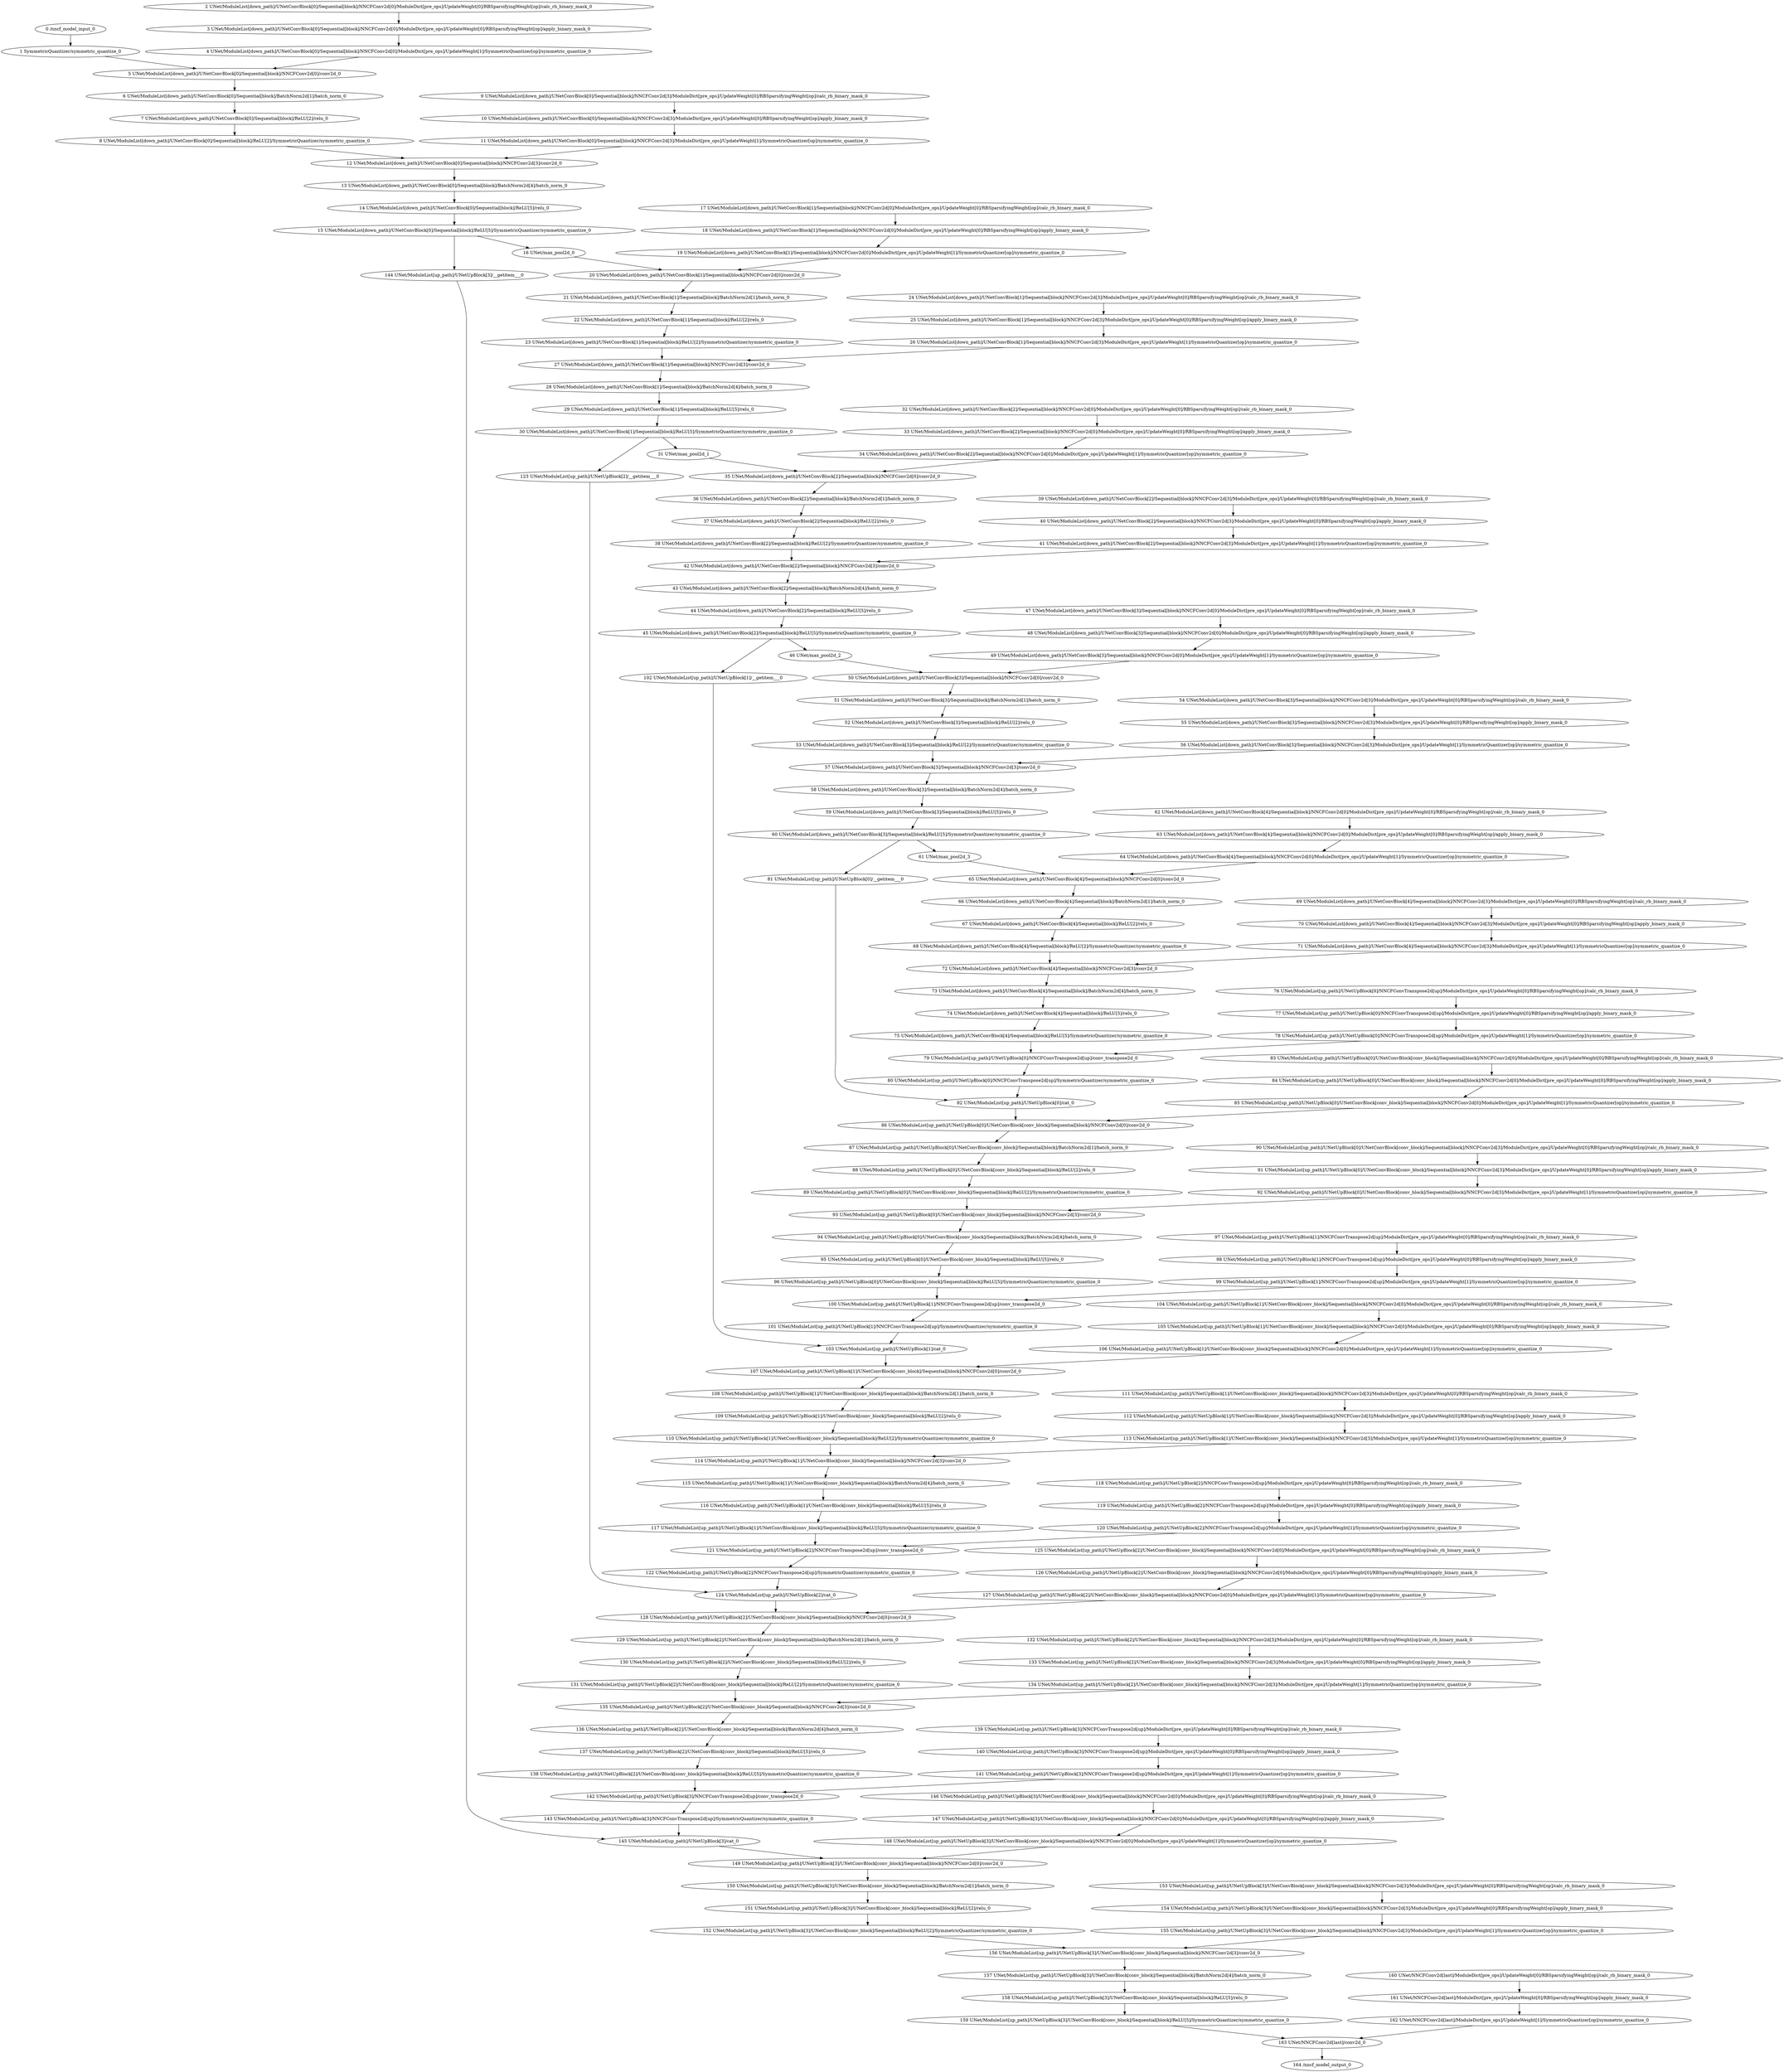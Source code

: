 strict digraph  {
"0 /nncf_model_input_0" [id=0, type=nncf_model_input];
"1 SymmetricQuantizer/symmetric_quantize_0" [id=1, type=symmetric_quantize];
"2 UNet/ModuleList[down_path]/UNetConvBlock[0]/Sequential[block]/NNCFConv2d[0]/ModuleDict[pre_ops]/UpdateWeight[0]/RBSparsifyingWeight[op]/calc_rb_binary_mask_0" [id=2, type=calc_rb_binary_mask];
"3 UNet/ModuleList[down_path]/UNetConvBlock[0]/Sequential[block]/NNCFConv2d[0]/ModuleDict[pre_ops]/UpdateWeight[0]/RBSparsifyingWeight[op]/apply_binary_mask_0" [id=3, type=apply_binary_mask];
"4 UNet/ModuleList[down_path]/UNetConvBlock[0]/Sequential[block]/NNCFConv2d[0]/ModuleDict[pre_ops]/UpdateWeight[1]/SymmetricQuantizer[op]/symmetric_quantize_0" [id=4, type=symmetric_quantize];
"5 UNet/ModuleList[down_path]/UNetConvBlock[0]/Sequential[block]/NNCFConv2d[0]/conv2d_0" [id=5, type=conv2d];
"6 UNet/ModuleList[down_path]/UNetConvBlock[0]/Sequential[block]/BatchNorm2d[1]/batch_norm_0" [id=6, type=batch_norm];
"7 UNet/ModuleList[down_path]/UNetConvBlock[0]/Sequential[block]/ReLU[2]/relu_0" [id=7, type=relu];
"8 UNet/ModuleList[down_path]/UNetConvBlock[0]/Sequential[block]/ReLU[2]/SymmetricQuantizer/symmetric_quantize_0" [id=8, type=symmetric_quantize];
"9 UNet/ModuleList[down_path]/UNetConvBlock[0]/Sequential[block]/NNCFConv2d[3]/ModuleDict[pre_ops]/UpdateWeight[0]/RBSparsifyingWeight[op]/calc_rb_binary_mask_0" [id=9, type=calc_rb_binary_mask];
"10 UNet/ModuleList[down_path]/UNetConvBlock[0]/Sequential[block]/NNCFConv2d[3]/ModuleDict[pre_ops]/UpdateWeight[0]/RBSparsifyingWeight[op]/apply_binary_mask_0" [id=10, type=apply_binary_mask];
"11 UNet/ModuleList[down_path]/UNetConvBlock[0]/Sequential[block]/NNCFConv2d[3]/ModuleDict[pre_ops]/UpdateWeight[1]/SymmetricQuantizer[op]/symmetric_quantize_0" [id=11, type=symmetric_quantize];
"12 UNet/ModuleList[down_path]/UNetConvBlock[0]/Sequential[block]/NNCFConv2d[3]/conv2d_0" [id=12, type=conv2d];
"13 UNet/ModuleList[down_path]/UNetConvBlock[0]/Sequential[block]/BatchNorm2d[4]/batch_norm_0" [id=13, type=batch_norm];
"14 UNet/ModuleList[down_path]/UNetConvBlock[0]/Sequential[block]/ReLU[5]/relu_0" [id=14, type=relu];
"15 UNet/ModuleList[down_path]/UNetConvBlock[0]/Sequential[block]/ReLU[5]/SymmetricQuantizer/symmetric_quantize_0" [id=15, type=symmetric_quantize];
"16 UNet/max_pool2d_0" [id=16, type=max_pool2d];
"17 UNet/ModuleList[down_path]/UNetConvBlock[1]/Sequential[block]/NNCFConv2d[0]/ModuleDict[pre_ops]/UpdateWeight[0]/RBSparsifyingWeight[op]/calc_rb_binary_mask_0" [id=17, type=calc_rb_binary_mask];
"18 UNet/ModuleList[down_path]/UNetConvBlock[1]/Sequential[block]/NNCFConv2d[0]/ModuleDict[pre_ops]/UpdateWeight[0]/RBSparsifyingWeight[op]/apply_binary_mask_0" [id=18, type=apply_binary_mask];
"19 UNet/ModuleList[down_path]/UNetConvBlock[1]/Sequential[block]/NNCFConv2d[0]/ModuleDict[pre_ops]/UpdateWeight[1]/SymmetricQuantizer[op]/symmetric_quantize_0" [id=19, type=symmetric_quantize];
"20 UNet/ModuleList[down_path]/UNetConvBlock[1]/Sequential[block]/NNCFConv2d[0]/conv2d_0" [id=20, type=conv2d];
"21 UNet/ModuleList[down_path]/UNetConvBlock[1]/Sequential[block]/BatchNorm2d[1]/batch_norm_0" [id=21, type=batch_norm];
"22 UNet/ModuleList[down_path]/UNetConvBlock[1]/Sequential[block]/ReLU[2]/relu_0" [id=22, type=relu];
"23 UNet/ModuleList[down_path]/UNetConvBlock[1]/Sequential[block]/ReLU[2]/SymmetricQuantizer/symmetric_quantize_0" [id=23, type=symmetric_quantize];
"24 UNet/ModuleList[down_path]/UNetConvBlock[1]/Sequential[block]/NNCFConv2d[3]/ModuleDict[pre_ops]/UpdateWeight[0]/RBSparsifyingWeight[op]/calc_rb_binary_mask_0" [id=24, type=calc_rb_binary_mask];
"25 UNet/ModuleList[down_path]/UNetConvBlock[1]/Sequential[block]/NNCFConv2d[3]/ModuleDict[pre_ops]/UpdateWeight[0]/RBSparsifyingWeight[op]/apply_binary_mask_0" [id=25, type=apply_binary_mask];
"26 UNet/ModuleList[down_path]/UNetConvBlock[1]/Sequential[block]/NNCFConv2d[3]/ModuleDict[pre_ops]/UpdateWeight[1]/SymmetricQuantizer[op]/symmetric_quantize_0" [id=26, type=symmetric_quantize];
"27 UNet/ModuleList[down_path]/UNetConvBlock[1]/Sequential[block]/NNCFConv2d[3]/conv2d_0" [id=27, type=conv2d];
"28 UNet/ModuleList[down_path]/UNetConvBlock[1]/Sequential[block]/BatchNorm2d[4]/batch_norm_0" [id=28, type=batch_norm];
"29 UNet/ModuleList[down_path]/UNetConvBlock[1]/Sequential[block]/ReLU[5]/relu_0" [id=29, type=relu];
"30 UNet/ModuleList[down_path]/UNetConvBlock[1]/Sequential[block]/ReLU[5]/SymmetricQuantizer/symmetric_quantize_0" [id=30, type=symmetric_quantize];
"31 UNet/max_pool2d_1" [id=31, type=max_pool2d];
"32 UNet/ModuleList[down_path]/UNetConvBlock[2]/Sequential[block]/NNCFConv2d[0]/ModuleDict[pre_ops]/UpdateWeight[0]/RBSparsifyingWeight[op]/calc_rb_binary_mask_0" [id=32, type=calc_rb_binary_mask];
"33 UNet/ModuleList[down_path]/UNetConvBlock[2]/Sequential[block]/NNCFConv2d[0]/ModuleDict[pre_ops]/UpdateWeight[0]/RBSparsifyingWeight[op]/apply_binary_mask_0" [id=33, type=apply_binary_mask];
"34 UNet/ModuleList[down_path]/UNetConvBlock[2]/Sequential[block]/NNCFConv2d[0]/ModuleDict[pre_ops]/UpdateWeight[1]/SymmetricQuantizer[op]/symmetric_quantize_0" [id=34, type=symmetric_quantize];
"35 UNet/ModuleList[down_path]/UNetConvBlock[2]/Sequential[block]/NNCFConv2d[0]/conv2d_0" [id=35, type=conv2d];
"36 UNet/ModuleList[down_path]/UNetConvBlock[2]/Sequential[block]/BatchNorm2d[1]/batch_norm_0" [id=36, type=batch_norm];
"37 UNet/ModuleList[down_path]/UNetConvBlock[2]/Sequential[block]/ReLU[2]/relu_0" [id=37, type=relu];
"38 UNet/ModuleList[down_path]/UNetConvBlock[2]/Sequential[block]/ReLU[2]/SymmetricQuantizer/symmetric_quantize_0" [id=38, type=symmetric_quantize];
"39 UNet/ModuleList[down_path]/UNetConvBlock[2]/Sequential[block]/NNCFConv2d[3]/ModuleDict[pre_ops]/UpdateWeight[0]/RBSparsifyingWeight[op]/calc_rb_binary_mask_0" [id=39, type=calc_rb_binary_mask];
"40 UNet/ModuleList[down_path]/UNetConvBlock[2]/Sequential[block]/NNCFConv2d[3]/ModuleDict[pre_ops]/UpdateWeight[0]/RBSparsifyingWeight[op]/apply_binary_mask_0" [id=40, type=apply_binary_mask];
"41 UNet/ModuleList[down_path]/UNetConvBlock[2]/Sequential[block]/NNCFConv2d[3]/ModuleDict[pre_ops]/UpdateWeight[1]/SymmetricQuantizer[op]/symmetric_quantize_0" [id=41, type=symmetric_quantize];
"42 UNet/ModuleList[down_path]/UNetConvBlock[2]/Sequential[block]/NNCFConv2d[3]/conv2d_0" [id=42, type=conv2d];
"43 UNet/ModuleList[down_path]/UNetConvBlock[2]/Sequential[block]/BatchNorm2d[4]/batch_norm_0" [id=43, type=batch_norm];
"44 UNet/ModuleList[down_path]/UNetConvBlock[2]/Sequential[block]/ReLU[5]/relu_0" [id=44, type=relu];
"45 UNet/ModuleList[down_path]/UNetConvBlock[2]/Sequential[block]/ReLU[5]/SymmetricQuantizer/symmetric_quantize_0" [id=45, type=symmetric_quantize];
"46 UNet/max_pool2d_2" [id=46, type=max_pool2d];
"47 UNet/ModuleList[down_path]/UNetConvBlock[3]/Sequential[block]/NNCFConv2d[0]/ModuleDict[pre_ops]/UpdateWeight[0]/RBSparsifyingWeight[op]/calc_rb_binary_mask_0" [id=47, type=calc_rb_binary_mask];
"48 UNet/ModuleList[down_path]/UNetConvBlock[3]/Sequential[block]/NNCFConv2d[0]/ModuleDict[pre_ops]/UpdateWeight[0]/RBSparsifyingWeight[op]/apply_binary_mask_0" [id=48, type=apply_binary_mask];
"49 UNet/ModuleList[down_path]/UNetConvBlock[3]/Sequential[block]/NNCFConv2d[0]/ModuleDict[pre_ops]/UpdateWeight[1]/SymmetricQuantizer[op]/symmetric_quantize_0" [id=49, type=symmetric_quantize];
"50 UNet/ModuleList[down_path]/UNetConvBlock[3]/Sequential[block]/NNCFConv2d[0]/conv2d_0" [id=50, type=conv2d];
"51 UNet/ModuleList[down_path]/UNetConvBlock[3]/Sequential[block]/BatchNorm2d[1]/batch_norm_0" [id=51, type=batch_norm];
"52 UNet/ModuleList[down_path]/UNetConvBlock[3]/Sequential[block]/ReLU[2]/relu_0" [id=52, type=relu];
"53 UNet/ModuleList[down_path]/UNetConvBlock[3]/Sequential[block]/ReLU[2]/SymmetricQuantizer/symmetric_quantize_0" [id=53, type=symmetric_quantize];
"54 UNet/ModuleList[down_path]/UNetConvBlock[3]/Sequential[block]/NNCFConv2d[3]/ModuleDict[pre_ops]/UpdateWeight[0]/RBSparsifyingWeight[op]/calc_rb_binary_mask_0" [id=54, type=calc_rb_binary_mask];
"55 UNet/ModuleList[down_path]/UNetConvBlock[3]/Sequential[block]/NNCFConv2d[3]/ModuleDict[pre_ops]/UpdateWeight[0]/RBSparsifyingWeight[op]/apply_binary_mask_0" [id=55, type=apply_binary_mask];
"56 UNet/ModuleList[down_path]/UNetConvBlock[3]/Sequential[block]/NNCFConv2d[3]/ModuleDict[pre_ops]/UpdateWeight[1]/SymmetricQuantizer[op]/symmetric_quantize_0" [id=56, type=symmetric_quantize];
"57 UNet/ModuleList[down_path]/UNetConvBlock[3]/Sequential[block]/NNCFConv2d[3]/conv2d_0" [id=57, type=conv2d];
"58 UNet/ModuleList[down_path]/UNetConvBlock[3]/Sequential[block]/BatchNorm2d[4]/batch_norm_0" [id=58, type=batch_norm];
"59 UNet/ModuleList[down_path]/UNetConvBlock[3]/Sequential[block]/ReLU[5]/relu_0" [id=59, type=relu];
"60 UNet/ModuleList[down_path]/UNetConvBlock[3]/Sequential[block]/ReLU[5]/SymmetricQuantizer/symmetric_quantize_0" [id=60, type=symmetric_quantize];
"61 UNet/max_pool2d_3" [id=61, type=max_pool2d];
"62 UNet/ModuleList[down_path]/UNetConvBlock[4]/Sequential[block]/NNCFConv2d[0]/ModuleDict[pre_ops]/UpdateWeight[0]/RBSparsifyingWeight[op]/calc_rb_binary_mask_0" [id=62, type=calc_rb_binary_mask];
"63 UNet/ModuleList[down_path]/UNetConvBlock[4]/Sequential[block]/NNCFConv2d[0]/ModuleDict[pre_ops]/UpdateWeight[0]/RBSparsifyingWeight[op]/apply_binary_mask_0" [id=63, type=apply_binary_mask];
"64 UNet/ModuleList[down_path]/UNetConvBlock[4]/Sequential[block]/NNCFConv2d[0]/ModuleDict[pre_ops]/UpdateWeight[1]/SymmetricQuantizer[op]/symmetric_quantize_0" [id=64, type=symmetric_quantize];
"65 UNet/ModuleList[down_path]/UNetConvBlock[4]/Sequential[block]/NNCFConv2d[0]/conv2d_0" [id=65, type=conv2d];
"66 UNet/ModuleList[down_path]/UNetConvBlock[4]/Sequential[block]/BatchNorm2d[1]/batch_norm_0" [id=66, type=batch_norm];
"67 UNet/ModuleList[down_path]/UNetConvBlock[4]/Sequential[block]/ReLU[2]/relu_0" [id=67, type=relu];
"68 UNet/ModuleList[down_path]/UNetConvBlock[4]/Sequential[block]/ReLU[2]/SymmetricQuantizer/symmetric_quantize_0" [id=68, type=symmetric_quantize];
"69 UNet/ModuleList[down_path]/UNetConvBlock[4]/Sequential[block]/NNCFConv2d[3]/ModuleDict[pre_ops]/UpdateWeight[0]/RBSparsifyingWeight[op]/calc_rb_binary_mask_0" [id=69, type=calc_rb_binary_mask];
"70 UNet/ModuleList[down_path]/UNetConvBlock[4]/Sequential[block]/NNCFConv2d[3]/ModuleDict[pre_ops]/UpdateWeight[0]/RBSparsifyingWeight[op]/apply_binary_mask_0" [id=70, type=apply_binary_mask];
"71 UNet/ModuleList[down_path]/UNetConvBlock[4]/Sequential[block]/NNCFConv2d[3]/ModuleDict[pre_ops]/UpdateWeight[1]/SymmetricQuantizer[op]/symmetric_quantize_0" [id=71, type=symmetric_quantize];
"72 UNet/ModuleList[down_path]/UNetConvBlock[4]/Sequential[block]/NNCFConv2d[3]/conv2d_0" [id=72, type=conv2d];
"73 UNet/ModuleList[down_path]/UNetConvBlock[4]/Sequential[block]/BatchNorm2d[4]/batch_norm_0" [id=73, type=batch_norm];
"74 UNet/ModuleList[down_path]/UNetConvBlock[4]/Sequential[block]/ReLU[5]/relu_0" [id=74, type=relu];
"75 UNet/ModuleList[down_path]/UNetConvBlock[4]/Sequential[block]/ReLU[5]/SymmetricQuantizer/symmetric_quantize_0" [id=75, type=symmetric_quantize];
"76 UNet/ModuleList[up_path]/UNetUpBlock[0]/NNCFConvTranspose2d[up]/ModuleDict[pre_ops]/UpdateWeight[0]/RBSparsifyingWeight[op]/calc_rb_binary_mask_0" [id=76, type=calc_rb_binary_mask];
"77 UNet/ModuleList[up_path]/UNetUpBlock[0]/NNCFConvTranspose2d[up]/ModuleDict[pre_ops]/UpdateWeight[0]/RBSparsifyingWeight[op]/apply_binary_mask_0" [id=77, type=apply_binary_mask];
"78 UNet/ModuleList[up_path]/UNetUpBlock[0]/NNCFConvTranspose2d[up]/ModuleDict[pre_ops]/UpdateWeight[1]/SymmetricQuantizer[op]/symmetric_quantize_0" [id=78, type=symmetric_quantize];
"79 UNet/ModuleList[up_path]/UNetUpBlock[0]/NNCFConvTranspose2d[up]/conv_transpose2d_0" [id=79, type=conv_transpose2d];
"80 UNet/ModuleList[up_path]/UNetUpBlock[0]/NNCFConvTranspose2d[up]/SymmetricQuantizer/symmetric_quantize_0" [id=80, type=symmetric_quantize];
"81 UNet/ModuleList[up_path]/UNetUpBlock[0]/__getitem___0" [id=81, type=__getitem__];
"82 UNet/ModuleList[up_path]/UNetUpBlock[0]/cat_0" [id=82, type=cat];
"83 UNet/ModuleList[up_path]/UNetUpBlock[0]/UNetConvBlock[conv_block]/Sequential[block]/NNCFConv2d[0]/ModuleDict[pre_ops]/UpdateWeight[0]/RBSparsifyingWeight[op]/calc_rb_binary_mask_0" [id=83, type=calc_rb_binary_mask];
"84 UNet/ModuleList[up_path]/UNetUpBlock[0]/UNetConvBlock[conv_block]/Sequential[block]/NNCFConv2d[0]/ModuleDict[pre_ops]/UpdateWeight[0]/RBSparsifyingWeight[op]/apply_binary_mask_0" [id=84, type=apply_binary_mask];
"85 UNet/ModuleList[up_path]/UNetUpBlock[0]/UNetConvBlock[conv_block]/Sequential[block]/NNCFConv2d[0]/ModuleDict[pre_ops]/UpdateWeight[1]/SymmetricQuantizer[op]/symmetric_quantize_0" [id=85, type=symmetric_quantize];
"86 UNet/ModuleList[up_path]/UNetUpBlock[0]/UNetConvBlock[conv_block]/Sequential[block]/NNCFConv2d[0]/conv2d_0" [id=86, type=conv2d];
"87 UNet/ModuleList[up_path]/UNetUpBlock[0]/UNetConvBlock[conv_block]/Sequential[block]/BatchNorm2d[1]/batch_norm_0" [id=87, type=batch_norm];
"88 UNet/ModuleList[up_path]/UNetUpBlock[0]/UNetConvBlock[conv_block]/Sequential[block]/ReLU[2]/relu_0" [id=88, type=relu];
"89 UNet/ModuleList[up_path]/UNetUpBlock[0]/UNetConvBlock[conv_block]/Sequential[block]/ReLU[2]/SymmetricQuantizer/symmetric_quantize_0" [id=89, type=symmetric_quantize];
"90 UNet/ModuleList[up_path]/UNetUpBlock[0]/UNetConvBlock[conv_block]/Sequential[block]/NNCFConv2d[3]/ModuleDict[pre_ops]/UpdateWeight[0]/RBSparsifyingWeight[op]/calc_rb_binary_mask_0" [id=90, type=calc_rb_binary_mask];
"91 UNet/ModuleList[up_path]/UNetUpBlock[0]/UNetConvBlock[conv_block]/Sequential[block]/NNCFConv2d[3]/ModuleDict[pre_ops]/UpdateWeight[0]/RBSparsifyingWeight[op]/apply_binary_mask_0" [id=91, type=apply_binary_mask];
"92 UNet/ModuleList[up_path]/UNetUpBlock[0]/UNetConvBlock[conv_block]/Sequential[block]/NNCFConv2d[3]/ModuleDict[pre_ops]/UpdateWeight[1]/SymmetricQuantizer[op]/symmetric_quantize_0" [id=92, type=symmetric_quantize];
"93 UNet/ModuleList[up_path]/UNetUpBlock[0]/UNetConvBlock[conv_block]/Sequential[block]/NNCFConv2d[3]/conv2d_0" [id=93, type=conv2d];
"94 UNet/ModuleList[up_path]/UNetUpBlock[0]/UNetConvBlock[conv_block]/Sequential[block]/BatchNorm2d[4]/batch_norm_0" [id=94, type=batch_norm];
"95 UNet/ModuleList[up_path]/UNetUpBlock[0]/UNetConvBlock[conv_block]/Sequential[block]/ReLU[5]/relu_0" [id=95, type=relu];
"96 UNet/ModuleList[up_path]/UNetUpBlock[0]/UNetConvBlock[conv_block]/Sequential[block]/ReLU[5]/SymmetricQuantizer/symmetric_quantize_0" [id=96, type=symmetric_quantize];
"97 UNet/ModuleList[up_path]/UNetUpBlock[1]/NNCFConvTranspose2d[up]/ModuleDict[pre_ops]/UpdateWeight[0]/RBSparsifyingWeight[op]/calc_rb_binary_mask_0" [id=97, type=calc_rb_binary_mask];
"98 UNet/ModuleList[up_path]/UNetUpBlock[1]/NNCFConvTranspose2d[up]/ModuleDict[pre_ops]/UpdateWeight[0]/RBSparsifyingWeight[op]/apply_binary_mask_0" [id=98, type=apply_binary_mask];
"99 UNet/ModuleList[up_path]/UNetUpBlock[1]/NNCFConvTranspose2d[up]/ModuleDict[pre_ops]/UpdateWeight[1]/SymmetricQuantizer[op]/symmetric_quantize_0" [id=99, type=symmetric_quantize];
"100 UNet/ModuleList[up_path]/UNetUpBlock[1]/NNCFConvTranspose2d[up]/conv_transpose2d_0" [id=100, type=conv_transpose2d];
"101 UNet/ModuleList[up_path]/UNetUpBlock[1]/NNCFConvTranspose2d[up]/SymmetricQuantizer/symmetric_quantize_0" [id=101, type=symmetric_quantize];
"102 UNet/ModuleList[up_path]/UNetUpBlock[1]/__getitem___0" [id=102, type=__getitem__];
"103 UNet/ModuleList[up_path]/UNetUpBlock[1]/cat_0" [id=103, type=cat];
"104 UNet/ModuleList[up_path]/UNetUpBlock[1]/UNetConvBlock[conv_block]/Sequential[block]/NNCFConv2d[0]/ModuleDict[pre_ops]/UpdateWeight[0]/RBSparsifyingWeight[op]/calc_rb_binary_mask_0" [id=104, type=calc_rb_binary_mask];
"105 UNet/ModuleList[up_path]/UNetUpBlock[1]/UNetConvBlock[conv_block]/Sequential[block]/NNCFConv2d[0]/ModuleDict[pre_ops]/UpdateWeight[0]/RBSparsifyingWeight[op]/apply_binary_mask_0" [id=105, type=apply_binary_mask];
"106 UNet/ModuleList[up_path]/UNetUpBlock[1]/UNetConvBlock[conv_block]/Sequential[block]/NNCFConv2d[0]/ModuleDict[pre_ops]/UpdateWeight[1]/SymmetricQuantizer[op]/symmetric_quantize_0" [id=106, type=symmetric_quantize];
"107 UNet/ModuleList[up_path]/UNetUpBlock[1]/UNetConvBlock[conv_block]/Sequential[block]/NNCFConv2d[0]/conv2d_0" [id=107, type=conv2d];
"108 UNet/ModuleList[up_path]/UNetUpBlock[1]/UNetConvBlock[conv_block]/Sequential[block]/BatchNorm2d[1]/batch_norm_0" [id=108, type=batch_norm];
"109 UNet/ModuleList[up_path]/UNetUpBlock[1]/UNetConvBlock[conv_block]/Sequential[block]/ReLU[2]/relu_0" [id=109, type=relu];
"110 UNet/ModuleList[up_path]/UNetUpBlock[1]/UNetConvBlock[conv_block]/Sequential[block]/ReLU[2]/SymmetricQuantizer/symmetric_quantize_0" [id=110, type=symmetric_quantize];
"111 UNet/ModuleList[up_path]/UNetUpBlock[1]/UNetConvBlock[conv_block]/Sequential[block]/NNCFConv2d[3]/ModuleDict[pre_ops]/UpdateWeight[0]/RBSparsifyingWeight[op]/calc_rb_binary_mask_0" [id=111, type=calc_rb_binary_mask];
"112 UNet/ModuleList[up_path]/UNetUpBlock[1]/UNetConvBlock[conv_block]/Sequential[block]/NNCFConv2d[3]/ModuleDict[pre_ops]/UpdateWeight[0]/RBSparsifyingWeight[op]/apply_binary_mask_0" [id=112, type=apply_binary_mask];
"113 UNet/ModuleList[up_path]/UNetUpBlock[1]/UNetConvBlock[conv_block]/Sequential[block]/NNCFConv2d[3]/ModuleDict[pre_ops]/UpdateWeight[1]/SymmetricQuantizer[op]/symmetric_quantize_0" [id=113, type=symmetric_quantize];
"114 UNet/ModuleList[up_path]/UNetUpBlock[1]/UNetConvBlock[conv_block]/Sequential[block]/NNCFConv2d[3]/conv2d_0" [id=114, type=conv2d];
"115 UNet/ModuleList[up_path]/UNetUpBlock[1]/UNetConvBlock[conv_block]/Sequential[block]/BatchNorm2d[4]/batch_norm_0" [id=115, type=batch_norm];
"116 UNet/ModuleList[up_path]/UNetUpBlock[1]/UNetConvBlock[conv_block]/Sequential[block]/ReLU[5]/relu_0" [id=116, type=relu];
"117 UNet/ModuleList[up_path]/UNetUpBlock[1]/UNetConvBlock[conv_block]/Sequential[block]/ReLU[5]/SymmetricQuantizer/symmetric_quantize_0" [id=117, type=symmetric_quantize];
"118 UNet/ModuleList[up_path]/UNetUpBlock[2]/NNCFConvTranspose2d[up]/ModuleDict[pre_ops]/UpdateWeight[0]/RBSparsifyingWeight[op]/calc_rb_binary_mask_0" [id=118, type=calc_rb_binary_mask];
"119 UNet/ModuleList[up_path]/UNetUpBlock[2]/NNCFConvTranspose2d[up]/ModuleDict[pre_ops]/UpdateWeight[0]/RBSparsifyingWeight[op]/apply_binary_mask_0" [id=119, type=apply_binary_mask];
"120 UNet/ModuleList[up_path]/UNetUpBlock[2]/NNCFConvTranspose2d[up]/ModuleDict[pre_ops]/UpdateWeight[1]/SymmetricQuantizer[op]/symmetric_quantize_0" [id=120, type=symmetric_quantize];
"121 UNet/ModuleList[up_path]/UNetUpBlock[2]/NNCFConvTranspose2d[up]/conv_transpose2d_0" [id=121, type=conv_transpose2d];
"122 UNet/ModuleList[up_path]/UNetUpBlock[2]/NNCFConvTranspose2d[up]/SymmetricQuantizer/symmetric_quantize_0" [id=122, type=symmetric_quantize];
"123 UNet/ModuleList[up_path]/UNetUpBlock[2]/__getitem___0" [id=123, type=__getitem__];
"124 UNet/ModuleList[up_path]/UNetUpBlock[2]/cat_0" [id=124, type=cat];
"125 UNet/ModuleList[up_path]/UNetUpBlock[2]/UNetConvBlock[conv_block]/Sequential[block]/NNCFConv2d[0]/ModuleDict[pre_ops]/UpdateWeight[0]/RBSparsifyingWeight[op]/calc_rb_binary_mask_0" [id=125, type=calc_rb_binary_mask];
"126 UNet/ModuleList[up_path]/UNetUpBlock[2]/UNetConvBlock[conv_block]/Sequential[block]/NNCFConv2d[0]/ModuleDict[pre_ops]/UpdateWeight[0]/RBSparsifyingWeight[op]/apply_binary_mask_0" [id=126, type=apply_binary_mask];
"127 UNet/ModuleList[up_path]/UNetUpBlock[2]/UNetConvBlock[conv_block]/Sequential[block]/NNCFConv2d[0]/ModuleDict[pre_ops]/UpdateWeight[1]/SymmetricQuantizer[op]/symmetric_quantize_0" [id=127, type=symmetric_quantize];
"128 UNet/ModuleList[up_path]/UNetUpBlock[2]/UNetConvBlock[conv_block]/Sequential[block]/NNCFConv2d[0]/conv2d_0" [id=128, type=conv2d];
"129 UNet/ModuleList[up_path]/UNetUpBlock[2]/UNetConvBlock[conv_block]/Sequential[block]/BatchNorm2d[1]/batch_norm_0" [id=129, type=batch_norm];
"130 UNet/ModuleList[up_path]/UNetUpBlock[2]/UNetConvBlock[conv_block]/Sequential[block]/ReLU[2]/relu_0" [id=130, type=relu];
"131 UNet/ModuleList[up_path]/UNetUpBlock[2]/UNetConvBlock[conv_block]/Sequential[block]/ReLU[2]/SymmetricQuantizer/symmetric_quantize_0" [id=131, type=symmetric_quantize];
"132 UNet/ModuleList[up_path]/UNetUpBlock[2]/UNetConvBlock[conv_block]/Sequential[block]/NNCFConv2d[3]/ModuleDict[pre_ops]/UpdateWeight[0]/RBSparsifyingWeight[op]/calc_rb_binary_mask_0" [id=132, type=calc_rb_binary_mask];
"133 UNet/ModuleList[up_path]/UNetUpBlock[2]/UNetConvBlock[conv_block]/Sequential[block]/NNCFConv2d[3]/ModuleDict[pre_ops]/UpdateWeight[0]/RBSparsifyingWeight[op]/apply_binary_mask_0" [id=133, type=apply_binary_mask];
"134 UNet/ModuleList[up_path]/UNetUpBlock[2]/UNetConvBlock[conv_block]/Sequential[block]/NNCFConv2d[3]/ModuleDict[pre_ops]/UpdateWeight[1]/SymmetricQuantizer[op]/symmetric_quantize_0" [id=134, type=symmetric_quantize];
"135 UNet/ModuleList[up_path]/UNetUpBlock[2]/UNetConvBlock[conv_block]/Sequential[block]/NNCFConv2d[3]/conv2d_0" [id=135, type=conv2d];
"136 UNet/ModuleList[up_path]/UNetUpBlock[2]/UNetConvBlock[conv_block]/Sequential[block]/BatchNorm2d[4]/batch_norm_0" [id=136, type=batch_norm];
"137 UNet/ModuleList[up_path]/UNetUpBlock[2]/UNetConvBlock[conv_block]/Sequential[block]/ReLU[5]/relu_0" [id=137, type=relu];
"138 UNet/ModuleList[up_path]/UNetUpBlock[2]/UNetConvBlock[conv_block]/Sequential[block]/ReLU[5]/SymmetricQuantizer/symmetric_quantize_0" [id=138, type=symmetric_quantize];
"139 UNet/ModuleList[up_path]/UNetUpBlock[3]/NNCFConvTranspose2d[up]/ModuleDict[pre_ops]/UpdateWeight[0]/RBSparsifyingWeight[op]/calc_rb_binary_mask_0" [id=139, type=calc_rb_binary_mask];
"140 UNet/ModuleList[up_path]/UNetUpBlock[3]/NNCFConvTranspose2d[up]/ModuleDict[pre_ops]/UpdateWeight[0]/RBSparsifyingWeight[op]/apply_binary_mask_0" [id=140, type=apply_binary_mask];
"141 UNet/ModuleList[up_path]/UNetUpBlock[3]/NNCFConvTranspose2d[up]/ModuleDict[pre_ops]/UpdateWeight[1]/SymmetricQuantizer[op]/symmetric_quantize_0" [id=141, type=symmetric_quantize];
"142 UNet/ModuleList[up_path]/UNetUpBlock[3]/NNCFConvTranspose2d[up]/conv_transpose2d_0" [id=142, type=conv_transpose2d];
"143 UNet/ModuleList[up_path]/UNetUpBlock[3]/NNCFConvTranspose2d[up]/SymmetricQuantizer/symmetric_quantize_0" [id=143, type=symmetric_quantize];
"144 UNet/ModuleList[up_path]/UNetUpBlock[3]/__getitem___0" [id=144, type=__getitem__];
"145 UNet/ModuleList[up_path]/UNetUpBlock[3]/cat_0" [id=145, type=cat];
"146 UNet/ModuleList[up_path]/UNetUpBlock[3]/UNetConvBlock[conv_block]/Sequential[block]/NNCFConv2d[0]/ModuleDict[pre_ops]/UpdateWeight[0]/RBSparsifyingWeight[op]/calc_rb_binary_mask_0" [id=146, type=calc_rb_binary_mask];
"147 UNet/ModuleList[up_path]/UNetUpBlock[3]/UNetConvBlock[conv_block]/Sequential[block]/NNCFConv2d[0]/ModuleDict[pre_ops]/UpdateWeight[0]/RBSparsifyingWeight[op]/apply_binary_mask_0" [id=147, type=apply_binary_mask];
"148 UNet/ModuleList[up_path]/UNetUpBlock[3]/UNetConvBlock[conv_block]/Sequential[block]/NNCFConv2d[0]/ModuleDict[pre_ops]/UpdateWeight[1]/SymmetricQuantizer[op]/symmetric_quantize_0" [id=148, type=symmetric_quantize];
"149 UNet/ModuleList[up_path]/UNetUpBlock[3]/UNetConvBlock[conv_block]/Sequential[block]/NNCFConv2d[0]/conv2d_0" [id=149, type=conv2d];
"150 UNet/ModuleList[up_path]/UNetUpBlock[3]/UNetConvBlock[conv_block]/Sequential[block]/BatchNorm2d[1]/batch_norm_0" [id=150, type=batch_norm];
"151 UNet/ModuleList[up_path]/UNetUpBlock[3]/UNetConvBlock[conv_block]/Sequential[block]/ReLU[2]/relu_0" [id=151, type=relu];
"152 UNet/ModuleList[up_path]/UNetUpBlock[3]/UNetConvBlock[conv_block]/Sequential[block]/ReLU[2]/SymmetricQuantizer/symmetric_quantize_0" [id=152, type=symmetric_quantize];
"153 UNet/ModuleList[up_path]/UNetUpBlock[3]/UNetConvBlock[conv_block]/Sequential[block]/NNCFConv2d[3]/ModuleDict[pre_ops]/UpdateWeight[0]/RBSparsifyingWeight[op]/calc_rb_binary_mask_0" [id=153, type=calc_rb_binary_mask];
"154 UNet/ModuleList[up_path]/UNetUpBlock[3]/UNetConvBlock[conv_block]/Sequential[block]/NNCFConv2d[3]/ModuleDict[pre_ops]/UpdateWeight[0]/RBSparsifyingWeight[op]/apply_binary_mask_0" [id=154, type=apply_binary_mask];
"155 UNet/ModuleList[up_path]/UNetUpBlock[3]/UNetConvBlock[conv_block]/Sequential[block]/NNCFConv2d[3]/ModuleDict[pre_ops]/UpdateWeight[1]/SymmetricQuantizer[op]/symmetric_quantize_0" [id=155, type=symmetric_quantize];
"156 UNet/ModuleList[up_path]/UNetUpBlock[3]/UNetConvBlock[conv_block]/Sequential[block]/NNCFConv2d[3]/conv2d_0" [id=156, type=conv2d];
"157 UNet/ModuleList[up_path]/UNetUpBlock[3]/UNetConvBlock[conv_block]/Sequential[block]/BatchNorm2d[4]/batch_norm_0" [id=157, type=batch_norm];
"158 UNet/ModuleList[up_path]/UNetUpBlock[3]/UNetConvBlock[conv_block]/Sequential[block]/ReLU[5]/relu_0" [id=158, type=relu];
"159 UNet/ModuleList[up_path]/UNetUpBlock[3]/UNetConvBlock[conv_block]/Sequential[block]/ReLU[5]/SymmetricQuantizer/symmetric_quantize_0" [id=159, type=symmetric_quantize];
"160 UNet/NNCFConv2d[last]/ModuleDict[pre_ops]/UpdateWeight[0]/RBSparsifyingWeight[op]/calc_rb_binary_mask_0" [id=160, type=calc_rb_binary_mask];
"161 UNet/NNCFConv2d[last]/ModuleDict[pre_ops]/UpdateWeight[0]/RBSparsifyingWeight[op]/apply_binary_mask_0" [id=161, type=apply_binary_mask];
"162 UNet/NNCFConv2d[last]/ModuleDict[pre_ops]/UpdateWeight[1]/SymmetricQuantizer[op]/symmetric_quantize_0" [id=162, type=symmetric_quantize];
"163 UNet/NNCFConv2d[last]/conv2d_0" [id=163, type=conv2d];
"164 /nncf_model_output_0" [id=164, type=nncf_model_output];
"0 /nncf_model_input_0" -> "1 SymmetricQuantizer/symmetric_quantize_0";
"1 SymmetricQuantizer/symmetric_quantize_0" -> "5 UNet/ModuleList[down_path]/UNetConvBlock[0]/Sequential[block]/NNCFConv2d[0]/conv2d_0";
"2 UNet/ModuleList[down_path]/UNetConvBlock[0]/Sequential[block]/NNCFConv2d[0]/ModuleDict[pre_ops]/UpdateWeight[0]/RBSparsifyingWeight[op]/calc_rb_binary_mask_0" -> "3 UNet/ModuleList[down_path]/UNetConvBlock[0]/Sequential[block]/NNCFConv2d[0]/ModuleDict[pre_ops]/UpdateWeight[0]/RBSparsifyingWeight[op]/apply_binary_mask_0";
"3 UNet/ModuleList[down_path]/UNetConvBlock[0]/Sequential[block]/NNCFConv2d[0]/ModuleDict[pre_ops]/UpdateWeight[0]/RBSparsifyingWeight[op]/apply_binary_mask_0" -> "4 UNet/ModuleList[down_path]/UNetConvBlock[0]/Sequential[block]/NNCFConv2d[0]/ModuleDict[pre_ops]/UpdateWeight[1]/SymmetricQuantizer[op]/symmetric_quantize_0";
"4 UNet/ModuleList[down_path]/UNetConvBlock[0]/Sequential[block]/NNCFConv2d[0]/ModuleDict[pre_ops]/UpdateWeight[1]/SymmetricQuantizer[op]/symmetric_quantize_0" -> "5 UNet/ModuleList[down_path]/UNetConvBlock[0]/Sequential[block]/NNCFConv2d[0]/conv2d_0";
"5 UNet/ModuleList[down_path]/UNetConvBlock[0]/Sequential[block]/NNCFConv2d[0]/conv2d_0" -> "6 UNet/ModuleList[down_path]/UNetConvBlock[0]/Sequential[block]/BatchNorm2d[1]/batch_norm_0";
"6 UNet/ModuleList[down_path]/UNetConvBlock[0]/Sequential[block]/BatchNorm2d[1]/batch_norm_0" -> "7 UNet/ModuleList[down_path]/UNetConvBlock[0]/Sequential[block]/ReLU[2]/relu_0";
"7 UNet/ModuleList[down_path]/UNetConvBlock[0]/Sequential[block]/ReLU[2]/relu_0" -> "8 UNet/ModuleList[down_path]/UNetConvBlock[0]/Sequential[block]/ReLU[2]/SymmetricQuantizer/symmetric_quantize_0";
"8 UNet/ModuleList[down_path]/UNetConvBlock[0]/Sequential[block]/ReLU[2]/SymmetricQuantizer/symmetric_quantize_0" -> "12 UNet/ModuleList[down_path]/UNetConvBlock[0]/Sequential[block]/NNCFConv2d[3]/conv2d_0";
"9 UNet/ModuleList[down_path]/UNetConvBlock[0]/Sequential[block]/NNCFConv2d[3]/ModuleDict[pre_ops]/UpdateWeight[0]/RBSparsifyingWeight[op]/calc_rb_binary_mask_0" -> "10 UNet/ModuleList[down_path]/UNetConvBlock[0]/Sequential[block]/NNCFConv2d[3]/ModuleDict[pre_ops]/UpdateWeight[0]/RBSparsifyingWeight[op]/apply_binary_mask_0";
"10 UNet/ModuleList[down_path]/UNetConvBlock[0]/Sequential[block]/NNCFConv2d[3]/ModuleDict[pre_ops]/UpdateWeight[0]/RBSparsifyingWeight[op]/apply_binary_mask_0" -> "11 UNet/ModuleList[down_path]/UNetConvBlock[0]/Sequential[block]/NNCFConv2d[3]/ModuleDict[pre_ops]/UpdateWeight[1]/SymmetricQuantizer[op]/symmetric_quantize_0";
"11 UNet/ModuleList[down_path]/UNetConvBlock[0]/Sequential[block]/NNCFConv2d[3]/ModuleDict[pre_ops]/UpdateWeight[1]/SymmetricQuantizer[op]/symmetric_quantize_0" -> "12 UNet/ModuleList[down_path]/UNetConvBlock[0]/Sequential[block]/NNCFConv2d[3]/conv2d_0";
"12 UNet/ModuleList[down_path]/UNetConvBlock[0]/Sequential[block]/NNCFConv2d[3]/conv2d_0" -> "13 UNet/ModuleList[down_path]/UNetConvBlock[0]/Sequential[block]/BatchNorm2d[4]/batch_norm_0";
"13 UNet/ModuleList[down_path]/UNetConvBlock[0]/Sequential[block]/BatchNorm2d[4]/batch_norm_0" -> "14 UNet/ModuleList[down_path]/UNetConvBlock[0]/Sequential[block]/ReLU[5]/relu_0";
"14 UNet/ModuleList[down_path]/UNetConvBlock[0]/Sequential[block]/ReLU[5]/relu_0" -> "15 UNet/ModuleList[down_path]/UNetConvBlock[0]/Sequential[block]/ReLU[5]/SymmetricQuantizer/symmetric_quantize_0";
"15 UNet/ModuleList[down_path]/UNetConvBlock[0]/Sequential[block]/ReLU[5]/SymmetricQuantizer/symmetric_quantize_0" -> "16 UNet/max_pool2d_0";
"16 UNet/max_pool2d_0" -> "20 UNet/ModuleList[down_path]/UNetConvBlock[1]/Sequential[block]/NNCFConv2d[0]/conv2d_0";
"17 UNet/ModuleList[down_path]/UNetConvBlock[1]/Sequential[block]/NNCFConv2d[0]/ModuleDict[pre_ops]/UpdateWeight[0]/RBSparsifyingWeight[op]/calc_rb_binary_mask_0" -> "18 UNet/ModuleList[down_path]/UNetConvBlock[1]/Sequential[block]/NNCFConv2d[0]/ModuleDict[pre_ops]/UpdateWeight[0]/RBSparsifyingWeight[op]/apply_binary_mask_0";
"18 UNet/ModuleList[down_path]/UNetConvBlock[1]/Sequential[block]/NNCFConv2d[0]/ModuleDict[pre_ops]/UpdateWeight[0]/RBSparsifyingWeight[op]/apply_binary_mask_0" -> "19 UNet/ModuleList[down_path]/UNetConvBlock[1]/Sequential[block]/NNCFConv2d[0]/ModuleDict[pre_ops]/UpdateWeight[1]/SymmetricQuantizer[op]/symmetric_quantize_0";
"19 UNet/ModuleList[down_path]/UNetConvBlock[1]/Sequential[block]/NNCFConv2d[0]/ModuleDict[pre_ops]/UpdateWeight[1]/SymmetricQuantizer[op]/symmetric_quantize_0" -> "20 UNet/ModuleList[down_path]/UNetConvBlock[1]/Sequential[block]/NNCFConv2d[0]/conv2d_0";
"20 UNet/ModuleList[down_path]/UNetConvBlock[1]/Sequential[block]/NNCFConv2d[0]/conv2d_0" -> "21 UNet/ModuleList[down_path]/UNetConvBlock[1]/Sequential[block]/BatchNorm2d[1]/batch_norm_0";
"21 UNet/ModuleList[down_path]/UNetConvBlock[1]/Sequential[block]/BatchNorm2d[1]/batch_norm_0" -> "22 UNet/ModuleList[down_path]/UNetConvBlock[1]/Sequential[block]/ReLU[2]/relu_0";
"22 UNet/ModuleList[down_path]/UNetConvBlock[1]/Sequential[block]/ReLU[2]/relu_0" -> "23 UNet/ModuleList[down_path]/UNetConvBlock[1]/Sequential[block]/ReLU[2]/SymmetricQuantizer/symmetric_quantize_0";
"23 UNet/ModuleList[down_path]/UNetConvBlock[1]/Sequential[block]/ReLU[2]/SymmetricQuantizer/symmetric_quantize_0" -> "27 UNet/ModuleList[down_path]/UNetConvBlock[1]/Sequential[block]/NNCFConv2d[3]/conv2d_0";
"24 UNet/ModuleList[down_path]/UNetConvBlock[1]/Sequential[block]/NNCFConv2d[3]/ModuleDict[pre_ops]/UpdateWeight[0]/RBSparsifyingWeight[op]/calc_rb_binary_mask_0" -> "25 UNet/ModuleList[down_path]/UNetConvBlock[1]/Sequential[block]/NNCFConv2d[3]/ModuleDict[pre_ops]/UpdateWeight[0]/RBSparsifyingWeight[op]/apply_binary_mask_0";
"25 UNet/ModuleList[down_path]/UNetConvBlock[1]/Sequential[block]/NNCFConv2d[3]/ModuleDict[pre_ops]/UpdateWeight[0]/RBSparsifyingWeight[op]/apply_binary_mask_0" -> "26 UNet/ModuleList[down_path]/UNetConvBlock[1]/Sequential[block]/NNCFConv2d[3]/ModuleDict[pre_ops]/UpdateWeight[1]/SymmetricQuantizer[op]/symmetric_quantize_0";
"26 UNet/ModuleList[down_path]/UNetConvBlock[1]/Sequential[block]/NNCFConv2d[3]/ModuleDict[pre_ops]/UpdateWeight[1]/SymmetricQuantizer[op]/symmetric_quantize_0" -> "27 UNet/ModuleList[down_path]/UNetConvBlock[1]/Sequential[block]/NNCFConv2d[3]/conv2d_0";
"27 UNet/ModuleList[down_path]/UNetConvBlock[1]/Sequential[block]/NNCFConv2d[3]/conv2d_0" -> "28 UNet/ModuleList[down_path]/UNetConvBlock[1]/Sequential[block]/BatchNorm2d[4]/batch_norm_0";
"28 UNet/ModuleList[down_path]/UNetConvBlock[1]/Sequential[block]/BatchNorm2d[4]/batch_norm_0" -> "29 UNet/ModuleList[down_path]/UNetConvBlock[1]/Sequential[block]/ReLU[5]/relu_0";
"29 UNet/ModuleList[down_path]/UNetConvBlock[1]/Sequential[block]/ReLU[5]/relu_0" -> "30 UNet/ModuleList[down_path]/UNetConvBlock[1]/Sequential[block]/ReLU[5]/SymmetricQuantizer/symmetric_quantize_0";
"30 UNet/ModuleList[down_path]/UNetConvBlock[1]/Sequential[block]/ReLU[5]/SymmetricQuantizer/symmetric_quantize_0" -> "31 UNet/max_pool2d_1";
"31 UNet/max_pool2d_1" -> "35 UNet/ModuleList[down_path]/UNetConvBlock[2]/Sequential[block]/NNCFConv2d[0]/conv2d_0";
"32 UNet/ModuleList[down_path]/UNetConvBlock[2]/Sequential[block]/NNCFConv2d[0]/ModuleDict[pre_ops]/UpdateWeight[0]/RBSparsifyingWeight[op]/calc_rb_binary_mask_0" -> "33 UNet/ModuleList[down_path]/UNetConvBlock[2]/Sequential[block]/NNCFConv2d[0]/ModuleDict[pre_ops]/UpdateWeight[0]/RBSparsifyingWeight[op]/apply_binary_mask_0";
"33 UNet/ModuleList[down_path]/UNetConvBlock[2]/Sequential[block]/NNCFConv2d[0]/ModuleDict[pre_ops]/UpdateWeight[0]/RBSparsifyingWeight[op]/apply_binary_mask_0" -> "34 UNet/ModuleList[down_path]/UNetConvBlock[2]/Sequential[block]/NNCFConv2d[0]/ModuleDict[pre_ops]/UpdateWeight[1]/SymmetricQuantizer[op]/symmetric_quantize_0";
"34 UNet/ModuleList[down_path]/UNetConvBlock[2]/Sequential[block]/NNCFConv2d[0]/ModuleDict[pre_ops]/UpdateWeight[1]/SymmetricQuantizer[op]/symmetric_quantize_0" -> "35 UNet/ModuleList[down_path]/UNetConvBlock[2]/Sequential[block]/NNCFConv2d[0]/conv2d_0";
"35 UNet/ModuleList[down_path]/UNetConvBlock[2]/Sequential[block]/NNCFConv2d[0]/conv2d_0" -> "36 UNet/ModuleList[down_path]/UNetConvBlock[2]/Sequential[block]/BatchNorm2d[1]/batch_norm_0";
"36 UNet/ModuleList[down_path]/UNetConvBlock[2]/Sequential[block]/BatchNorm2d[1]/batch_norm_0" -> "37 UNet/ModuleList[down_path]/UNetConvBlock[2]/Sequential[block]/ReLU[2]/relu_0";
"37 UNet/ModuleList[down_path]/UNetConvBlock[2]/Sequential[block]/ReLU[2]/relu_0" -> "38 UNet/ModuleList[down_path]/UNetConvBlock[2]/Sequential[block]/ReLU[2]/SymmetricQuantizer/symmetric_quantize_0";
"38 UNet/ModuleList[down_path]/UNetConvBlock[2]/Sequential[block]/ReLU[2]/SymmetricQuantizer/symmetric_quantize_0" -> "42 UNet/ModuleList[down_path]/UNetConvBlock[2]/Sequential[block]/NNCFConv2d[3]/conv2d_0";
"39 UNet/ModuleList[down_path]/UNetConvBlock[2]/Sequential[block]/NNCFConv2d[3]/ModuleDict[pre_ops]/UpdateWeight[0]/RBSparsifyingWeight[op]/calc_rb_binary_mask_0" -> "40 UNet/ModuleList[down_path]/UNetConvBlock[2]/Sequential[block]/NNCFConv2d[3]/ModuleDict[pre_ops]/UpdateWeight[0]/RBSparsifyingWeight[op]/apply_binary_mask_0";
"40 UNet/ModuleList[down_path]/UNetConvBlock[2]/Sequential[block]/NNCFConv2d[3]/ModuleDict[pre_ops]/UpdateWeight[0]/RBSparsifyingWeight[op]/apply_binary_mask_0" -> "41 UNet/ModuleList[down_path]/UNetConvBlock[2]/Sequential[block]/NNCFConv2d[3]/ModuleDict[pre_ops]/UpdateWeight[1]/SymmetricQuantizer[op]/symmetric_quantize_0";
"41 UNet/ModuleList[down_path]/UNetConvBlock[2]/Sequential[block]/NNCFConv2d[3]/ModuleDict[pre_ops]/UpdateWeight[1]/SymmetricQuantizer[op]/symmetric_quantize_0" -> "42 UNet/ModuleList[down_path]/UNetConvBlock[2]/Sequential[block]/NNCFConv2d[3]/conv2d_0";
"42 UNet/ModuleList[down_path]/UNetConvBlock[2]/Sequential[block]/NNCFConv2d[3]/conv2d_0" -> "43 UNet/ModuleList[down_path]/UNetConvBlock[2]/Sequential[block]/BatchNorm2d[4]/batch_norm_0";
"43 UNet/ModuleList[down_path]/UNetConvBlock[2]/Sequential[block]/BatchNorm2d[4]/batch_norm_0" -> "44 UNet/ModuleList[down_path]/UNetConvBlock[2]/Sequential[block]/ReLU[5]/relu_0";
"44 UNet/ModuleList[down_path]/UNetConvBlock[2]/Sequential[block]/ReLU[5]/relu_0" -> "45 UNet/ModuleList[down_path]/UNetConvBlock[2]/Sequential[block]/ReLU[5]/SymmetricQuantizer/symmetric_quantize_0";
"45 UNet/ModuleList[down_path]/UNetConvBlock[2]/Sequential[block]/ReLU[5]/SymmetricQuantizer/symmetric_quantize_0" -> "46 UNet/max_pool2d_2";
"46 UNet/max_pool2d_2" -> "50 UNet/ModuleList[down_path]/UNetConvBlock[3]/Sequential[block]/NNCFConv2d[0]/conv2d_0";
"47 UNet/ModuleList[down_path]/UNetConvBlock[3]/Sequential[block]/NNCFConv2d[0]/ModuleDict[pre_ops]/UpdateWeight[0]/RBSparsifyingWeight[op]/calc_rb_binary_mask_0" -> "48 UNet/ModuleList[down_path]/UNetConvBlock[3]/Sequential[block]/NNCFConv2d[0]/ModuleDict[pre_ops]/UpdateWeight[0]/RBSparsifyingWeight[op]/apply_binary_mask_0";
"48 UNet/ModuleList[down_path]/UNetConvBlock[3]/Sequential[block]/NNCFConv2d[0]/ModuleDict[pre_ops]/UpdateWeight[0]/RBSparsifyingWeight[op]/apply_binary_mask_0" -> "49 UNet/ModuleList[down_path]/UNetConvBlock[3]/Sequential[block]/NNCFConv2d[0]/ModuleDict[pre_ops]/UpdateWeight[1]/SymmetricQuantizer[op]/symmetric_quantize_0";
"49 UNet/ModuleList[down_path]/UNetConvBlock[3]/Sequential[block]/NNCFConv2d[0]/ModuleDict[pre_ops]/UpdateWeight[1]/SymmetricQuantizer[op]/symmetric_quantize_0" -> "50 UNet/ModuleList[down_path]/UNetConvBlock[3]/Sequential[block]/NNCFConv2d[0]/conv2d_0";
"50 UNet/ModuleList[down_path]/UNetConvBlock[3]/Sequential[block]/NNCFConv2d[0]/conv2d_0" -> "51 UNet/ModuleList[down_path]/UNetConvBlock[3]/Sequential[block]/BatchNorm2d[1]/batch_norm_0";
"51 UNet/ModuleList[down_path]/UNetConvBlock[3]/Sequential[block]/BatchNorm2d[1]/batch_norm_0" -> "52 UNet/ModuleList[down_path]/UNetConvBlock[3]/Sequential[block]/ReLU[2]/relu_0";
"52 UNet/ModuleList[down_path]/UNetConvBlock[3]/Sequential[block]/ReLU[2]/relu_0" -> "53 UNet/ModuleList[down_path]/UNetConvBlock[3]/Sequential[block]/ReLU[2]/SymmetricQuantizer/symmetric_quantize_0";
"53 UNet/ModuleList[down_path]/UNetConvBlock[3]/Sequential[block]/ReLU[2]/SymmetricQuantizer/symmetric_quantize_0" -> "57 UNet/ModuleList[down_path]/UNetConvBlock[3]/Sequential[block]/NNCFConv2d[3]/conv2d_0";
"54 UNet/ModuleList[down_path]/UNetConvBlock[3]/Sequential[block]/NNCFConv2d[3]/ModuleDict[pre_ops]/UpdateWeight[0]/RBSparsifyingWeight[op]/calc_rb_binary_mask_0" -> "55 UNet/ModuleList[down_path]/UNetConvBlock[3]/Sequential[block]/NNCFConv2d[3]/ModuleDict[pre_ops]/UpdateWeight[0]/RBSparsifyingWeight[op]/apply_binary_mask_0";
"55 UNet/ModuleList[down_path]/UNetConvBlock[3]/Sequential[block]/NNCFConv2d[3]/ModuleDict[pre_ops]/UpdateWeight[0]/RBSparsifyingWeight[op]/apply_binary_mask_0" -> "56 UNet/ModuleList[down_path]/UNetConvBlock[3]/Sequential[block]/NNCFConv2d[3]/ModuleDict[pre_ops]/UpdateWeight[1]/SymmetricQuantizer[op]/symmetric_quantize_0";
"56 UNet/ModuleList[down_path]/UNetConvBlock[3]/Sequential[block]/NNCFConv2d[3]/ModuleDict[pre_ops]/UpdateWeight[1]/SymmetricQuantizer[op]/symmetric_quantize_0" -> "57 UNet/ModuleList[down_path]/UNetConvBlock[3]/Sequential[block]/NNCFConv2d[3]/conv2d_0";
"57 UNet/ModuleList[down_path]/UNetConvBlock[3]/Sequential[block]/NNCFConv2d[3]/conv2d_0" -> "58 UNet/ModuleList[down_path]/UNetConvBlock[3]/Sequential[block]/BatchNorm2d[4]/batch_norm_0";
"58 UNet/ModuleList[down_path]/UNetConvBlock[3]/Sequential[block]/BatchNorm2d[4]/batch_norm_0" -> "59 UNet/ModuleList[down_path]/UNetConvBlock[3]/Sequential[block]/ReLU[5]/relu_0";
"59 UNet/ModuleList[down_path]/UNetConvBlock[3]/Sequential[block]/ReLU[5]/relu_0" -> "60 UNet/ModuleList[down_path]/UNetConvBlock[3]/Sequential[block]/ReLU[5]/SymmetricQuantizer/symmetric_quantize_0";
"60 UNet/ModuleList[down_path]/UNetConvBlock[3]/Sequential[block]/ReLU[5]/SymmetricQuantizer/symmetric_quantize_0" -> "61 UNet/max_pool2d_3";
"60 UNet/ModuleList[down_path]/UNetConvBlock[3]/Sequential[block]/ReLU[5]/SymmetricQuantizer/symmetric_quantize_0" -> "81 UNet/ModuleList[up_path]/UNetUpBlock[0]/__getitem___0";
"61 UNet/max_pool2d_3" -> "65 UNet/ModuleList[down_path]/UNetConvBlock[4]/Sequential[block]/NNCFConv2d[0]/conv2d_0";
"62 UNet/ModuleList[down_path]/UNetConvBlock[4]/Sequential[block]/NNCFConv2d[0]/ModuleDict[pre_ops]/UpdateWeight[0]/RBSparsifyingWeight[op]/calc_rb_binary_mask_0" -> "63 UNet/ModuleList[down_path]/UNetConvBlock[4]/Sequential[block]/NNCFConv2d[0]/ModuleDict[pre_ops]/UpdateWeight[0]/RBSparsifyingWeight[op]/apply_binary_mask_0";
"63 UNet/ModuleList[down_path]/UNetConvBlock[4]/Sequential[block]/NNCFConv2d[0]/ModuleDict[pre_ops]/UpdateWeight[0]/RBSparsifyingWeight[op]/apply_binary_mask_0" -> "64 UNet/ModuleList[down_path]/UNetConvBlock[4]/Sequential[block]/NNCFConv2d[0]/ModuleDict[pre_ops]/UpdateWeight[1]/SymmetricQuantizer[op]/symmetric_quantize_0";
"64 UNet/ModuleList[down_path]/UNetConvBlock[4]/Sequential[block]/NNCFConv2d[0]/ModuleDict[pre_ops]/UpdateWeight[1]/SymmetricQuantizer[op]/symmetric_quantize_0" -> "65 UNet/ModuleList[down_path]/UNetConvBlock[4]/Sequential[block]/NNCFConv2d[0]/conv2d_0";
"65 UNet/ModuleList[down_path]/UNetConvBlock[4]/Sequential[block]/NNCFConv2d[0]/conv2d_0" -> "66 UNet/ModuleList[down_path]/UNetConvBlock[4]/Sequential[block]/BatchNorm2d[1]/batch_norm_0";
"66 UNet/ModuleList[down_path]/UNetConvBlock[4]/Sequential[block]/BatchNorm2d[1]/batch_norm_0" -> "67 UNet/ModuleList[down_path]/UNetConvBlock[4]/Sequential[block]/ReLU[2]/relu_0";
"67 UNet/ModuleList[down_path]/UNetConvBlock[4]/Sequential[block]/ReLU[2]/relu_0" -> "68 UNet/ModuleList[down_path]/UNetConvBlock[4]/Sequential[block]/ReLU[2]/SymmetricQuantizer/symmetric_quantize_0";
"68 UNet/ModuleList[down_path]/UNetConvBlock[4]/Sequential[block]/ReLU[2]/SymmetricQuantizer/symmetric_quantize_0" -> "72 UNet/ModuleList[down_path]/UNetConvBlock[4]/Sequential[block]/NNCFConv2d[3]/conv2d_0";
"69 UNet/ModuleList[down_path]/UNetConvBlock[4]/Sequential[block]/NNCFConv2d[3]/ModuleDict[pre_ops]/UpdateWeight[0]/RBSparsifyingWeight[op]/calc_rb_binary_mask_0" -> "70 UNet/ModuleList[down_path]/UNetConvBlock[4]/Sequential[block]/NNCFConv2d[3]/ModuleDict[pre_ops]/UpdateWeight[0]/RBSparsifyingWeight[op]/apply_binary_mask_0";
"70 UNet/ModuleList[down_path]/UNetConvBlock[4]/Sequential[block]/NNCFConv2d[3]/ModuleDict[pre_ops]/UpdateWeight[0]/RBSparsifyingWeight[op]/apply_binary_mask_0" -> "71 UNet/ModuleList[down_path]/UNetConvBlock[4]/Sequential[block]/NNCFConv2d[3]/ModuleDict[pre_ops]/UpdateWeight[1]/SymmetricQuantizer[op]/symmetric_quantize_0";
"71 UNet/ModuleList[down_path]/UNetConvBlock[4]/Sequential[block]/NNCFConv2d[3]/ModuleDict[pre_ops]/UpdateWeight[1]/SymmetricQuantizer[op]/symmetric_quantize_0" -> "72 UNet/ModuleList[down_path]/UNetConvBlock[4]/Sequential[block]/NNCFConv2d[3]/conv2d_0";
"72 UNet/ModuleList[down_path]/UNetConvBlock[4]/Sequential[block]/NNCFConv2d[3]/conv2d_0" -> "73 UNet/ModuleList[down_path]/UNetConvBlock[4]/Sequential[block]/BatchNorm2d[4]/batch_norm_0";
"73 UNet/ModuleList[down_path]/UNetConvBlock[4]/Sequential[block]/BatchNorm2d[4]/batch_norm_0" -> "74 UNet/ModuleList[down_path]/UNetConvBlock[4]/Sequential[block]/ReLU[5]/relu_0";
"74 UNet/ModuleList[down_path]/UNetConvBlock[4]/Sequential[block]/ReLU[5]/relu_0" -> "75 UNet/ModuleList[down_path]/UNetConvBlock[4]/Sequential[block]/ReLU[5]/SymmetricQuantizer/symmetric_quantize_0";
"75 UNet/ModuleList[down_path]/UNetConvBlock[4]/Sequential[block]/ReLU[5]/SymmetricQuantizer/symmetric_quantize_0" -> "79 UNet/ModuleList[up_path]/UNetUpBlock[0]/NNCFConvTranspose2d[up]/conv_transpose2d_0";
"76 UNet/ModuleList[up_path]/UNetUpBlock[0]/NNCFConvTranspose2d[up]/ModuleDict[pre_ops]/UpdateWeight[0]/RBSparsifyingWeight[op]/calc_rb_binary_mask_0" -> "77 UNet/ModuleList[up_path]/UNetUpBlock[0]/NNCFConvTranspose2d[up]/ModuleDict[pre_ops]/UpdateWeight[0]/RBSparsifyingWeight[op]/apply_binary_mask_0";
"77 UNet/ModuleList[up_path]/UNetUpBlock[0]/NNCFConvTranspose2d[up]/ModuleDict[pre_ops]/UpdateWeight[0]/RBSparsifyingWeight[op]/apply_binary_mask_0" -> "78 UNet/ModuleList[up_path]/UNetUpBlock[0]/NNCFConvTranspose2d[up]/ModuleDict[pre_ops]/UpdateWeight[1]/SymmetricQuantizer[op]/symmetric_quantize_0";
"78 UNet/ModuleList[up_path]/UNetUpBlock[0]/NNCFConvTranspose2d[up]/ModuleDict[pre_ops]/UpdateWeight[1]/SymmetricQuantizer[op]/symmetric_quantize_0" -> "79 UNet/ModuleList[up_path]/UNetUpBlock[0]/NNCFConvTranspose2d[up]/conv_transpose2d_0";
"79 UNet/ModuleList[up_path]/UNetUpBlock[0]/NNCFConvTranspose2d[up]/conv_transpose2d_0" -> "80 UNet/ModuleList[up_path]/UNetUpBlock[0]/NNCFConvTranspose2d[up]/SymmetricQuantizer/symmetric_quantize_0";
"80 UNet/ModuleList[up_path]/UNetUpBlock[0]/NNCFConvTranspose2d[up]/SymmetricQuantizer/symmetric_quantize_0" -> "82 UNet/ModuleList[up_path]/UNetUpBlock[0]/cat_0";
"81 UNet/ModuleList[up_path]/UNetUpBlock[0]/__getitem___0" -> "82 UNet/ModuleList[up_path]/UNetUpBlock[0]/cat_0";
"82 UNet/ModuleList[up_path]/UNetUpBlock[0]/cat_0" -> "86 UNet/ModuleList[up_path]/UNetUpBlock[0]/UNetConvBlock[conv_block]/Sequential[block]/NNCFConv2d[0]/conv2d_0";
"83 UNet/ModuleList[up_path]/UNetUpBlock[0]/UNetConvBlock[conv_block]/Sequential[block]/NNCFConv2d[0]/ModuleDict[pre_ops]/UpdateWeight[0]/RBSparsifyingWeight[op]/calc_rb_binary_mask_0" -> "84 UNet/ModuleList[up_path]/UNetUpBlock[0]/UNetConvBlock[conv_block]/Sequential[block]/NNCFConv2d[0]/ModuleDict[pre_ops]/UpdateWeight[0]/RBSparsifyingWeight[op]/apply_binary_mask_0";
"84 UNet/ModuleList[up_path]/UNetUpBlock[0]/UNetConvBlock[conv_block]/Sequential[block]/NNCFConv2d[0]/ModuleDict[pre_ops]/UpdateWeight[0]/RBSparsifyingWeight[op]/apply_binary_mask_0" -> "85 UNet/ModuleList[up_path]/UNetUpBlock[0]/UNetConvBlock[conv_block]/Sequential[block]/NNCFConv2d[0]/ModuleDict[pre_ops]/UpdateWeight[1]/SymmetricQuantizer[op]/symmetric_quantize_0";
"85 UNet/ModuleList[up_path]/UNetUpBlock[0]/UNetConvBlock[conv_block]/Sequential[block]/NNCFConv2d[0]/ModuleDict[pre_ops]/UpdateWeight[1]/SymmetricQuantizer[op]/symmetric_quantize_0" -> "86 UNet/ModuleList[up_path]/UNetUpBlock[0]/UNetConvBlock[conv_block]/Sequential[block]/NNCFConv2d[0]/conv2d_0";
"86 UNet/ModuleList[up_path]/UNetUpBlock[0]/UNetConvBlock[conv_block]/Sequential[block]/NNCFConv2d[0]/conv2d_0" -> "87 UNet/ModuleList[up_path]/UNetUpBlock[0]/UNetConvBlock[conv_block]/Sequential[block]/BatchNorm2d[1]/batch_norm_0";
"87 UNet/ModuleList[up_path]/UNetUpBlock[0]/UNetConvBlock[conv_block]/Sequential[block]/BatchNorm2d[1]/batch_norm_0" -> "88 UNet/ModuleList[up_path]/UNetUpBlock[0]/UNetConvBlock[conv_block]/Sequential[block]/ReLU[2]/relu_0";
"88 UNet/ModuleList[up_path]/UNetUpBlock[0]/UNetConvBlock[conv_block]/Sequential[block]/ReLU[2]/relu_0" -> "89 UNet/ModuleList[up_path]/UNetUpBlock[0]/UNetConvBlock[conv_block]/Sequential[block]/ReLU[2]/SymmetricQuantizer/symmetric_quantize_0";
"89 UNet/ModuleList[up_path]/UNetUpBlock[0]/UNetConvBlock[conv_block]/Sequential[block]/ReLU[2]/SymmetricQuantizer/symmetric_quantize_0" -> "93 UNet/ModuleList[up_path]/UNetUpBlock[0]/UNetConvBlock[conv_block]/Sequential[block]/NNCFConv2d[3]/conv2d_0";
"90 UNet/ModuleList[up_path]/UNetUpBlock[0]/UNetConvBlock[conv_block]/Sequential[block]/NNCFConv2d[3]/ModuleDict[pre_ops]/UpdateWeight[0]/RBSparsifyingWeight[op]/calc_rb_binary_mask_0" -> "91 UNet/ModuleList[up_path]/UNetUpBlock[0]/UNetConvBlock[conv_block]/Sequential[block]/NNCFConv2d[3]/ModuleDict[pre_ops]/UpdateWeight[0]/RBSparsifyingWeight[op]/apply_binary_mask_0";
"91 UNet/ModuleList[up_path]/UNetUpBlock[0]/UNetConvBlock[conv_block]/Sequential[block]/NNCFConv2d[3]/ModuleDict[pre_ops]/UpdateWeight[0]/RBSparsifyingWeight[op]/apply_binary_mask_0" -> "92 UNet/ModuleList[up_path]/UNetUpBlock[0]/UNetConvBlock[conv_block]/Sequential[block]/NNCFConv2d[3]/ModuleDict[pre_ops]/UpdateWeight[1]/SymmetricQuantizer[op]/symmetric_quantize_0";
"92 UNet/ModuleList[up_path]/UNetUpBlock[0]/UNetConvBlock[conv_block]/Sequential[block]/NNCFConv2d[3]/ModuleDict[pre_ops]/UpdateWeight[1]/SymmetricQuantizer[op]/symmetric_quantize_0" -> "93 UNet/ModuleList[up_path]/UNetUpBlock[0]/UNetConvBlock[conv_block]/Sequential[block]/NNCFConv2d[3]/conv2d_0";
"93 UNet/ModuleList[up_path]/UNetUpBlock[0]/UNetConvBlock[conv_block]/Sequential[block]/NNCFConv2d[3]/conv2d_0" -> "94 UNet/ModuleList[up_path]/UNetUpBlock[0]/UNetConvBlock[conv_block]/Sequential[block]/BatchNorm2d[4]/batch_norm_0";
"94 UNet/ModuleList[up_path]/UNetUpBlock[0]/UNetConvBlock[conv_block]/Sequential[block]/BatchNorm2d[4]/batch_norm_0" -> "95 UNet/ModuleList[up_path]/UNetUpBlock[0]/UNetConvBlock[conv_block]/Sequential[block]/ReLU[5]/relu_0";
"95 UNet/ModuleList[up_path]/UNetUpBlock[0]/UNetConvBlock[conv_block]/Sequential[block]/ReLU[5]/relu_0" -> "96 UNet/ModuleList[up_path]/UNetUpBlock[0]/UNetConvBlock[conv_block]/Sequential[block]/ReLU[5]/SymmetricQuantizer/symmetric_quantize_0";
"97 UNet/ModuleList[up_path]/UNetUpBlock[1]/NNCFConvTranspose2d[up]/ModuleDict[pre_ops]/UpdateWeight[0]/RBSparsifyingWeight[op]/calc_rb_binary_mask_0" -> "98 UNet/ModuleList[up_path]/UNetUpBlock[1]/NNCFConvTranspose2d[up]/ModuleDict[pre_ops]/UpdateWeight[0]/RBSparsifyingWeight[op]/apply_binary_mask_0";
"98 UNet/ModuleList[up_path]/UNetUpBlock[1]/NNCFConvTranspose2d[up]/ModuleDict[pre_ops]/UpdateWeight[0]/RBSparsifyingWeight[op]/apply_binary_mask_0" -> "99 UNet/ModuleList[up_path]/UNetUpBlock[1]/NNCFConvTranspose2d[up]/ModuleDict[pre_ops]/UpdateWeight[1]/SymmetricQuantizer[op]/symmetric_quantize_0";
"15 UNet/ModuleList[down_path]/UNetConvBlock[0]/Sequential[block]/ReLU[5]/SymmetricQuantizer/symmetric_quantize_0" -> "144 UNet/ModuleList[up_path]/UNetUpBlock[3]/__getitem___0";
"30 UNet/ModuleList[down_path]/UNetConvBlock[1]/Sequential[block]/ReLU[5]/SymmetricQuantizer/symmetric_quantize_0" -> "123 UNet/ModuleList[up_path]/UNetUpBlock[2]/__getitem___0";
"45 UNet/ModuleList[down_path]/UNetConvBlock[2]/Sequential[block]/ReLU[5]/SymmetricQuantizer/symmetric_quantize_0" -> "102 UNet/ModuleList[up_path]/UNetUpBlock[1]/__getitem___0";
"96 UNet/ModuleList[up_path]/UNetUpBlock[0]/UNetConvBlock[conv_block]/Sequential[block]/ReLU[5]/SymmetricQuantizer/symmetric_quantize_0" -> "100 UNet/ModuleList[up_path]/UNetUpBlock[1]/NNCFConvTranspose2d[up]/conv_transpose2d_0";
"99 UNet/ModuleList[up_path]/UNetUpBlock[1]/NNCFConvTranspose2d[up]/ModuleDict[pre_ops]/UpdateWeight[1]/SymmetricQuantizer[op]/symmetric_quantize_0" -> "100 UNet/ModuleList[up_path]/UNetUpBlock[1]/NNCFConvTranspose2d[up]/conv_transpose2d_0";
"100 UNet/ModuleList[up_path]/UNetUpBlock[1]/NNCFConvTranspose2d[up]/conv_transpose2d_0" -> "101 UNet/ModuleList[up_path]/UNetUpBlock[1]/NNCFConvTranspose2d[up]/SymmetricQuantizer/symmetric_quantize_0";
"101 UNet/ModuleList[up_path]/UNetUpBlock[1]/NNCFConvTranspose2d[up]/SymmetricQuantizer/symmetric_quantize_0" -> "103 UNet/ModuleList[up_path]/UNetUpBlock[1]/cat_0";
"102 UNet/ModuleList[up_path]/UNetUpBlock[1]/__getitem___0" -> "103 UNet/ModuleList[up_path]/UNetUpBlock[1]/cat_0";
"103 UNet/ModuleList[up_path]/UNetUpBlock[1]/cat_0" -> "107 UNet/ModuleList[up_path]/UNetUpBlock[1]/UNetConvBlock[conv_block]/Sequential[block]/NNCFConv2d[0]/conv2d_0";
"104 UNet/ModuleList[up_path]/UNetUpBlock[1]/UNetConvBlock[conv_block]/Sequential[block]/NNCFConv2d[0]/ModuleDict[pre_ops]/UpdateWeight[0]/RBSparsifyingWeight[op]/calc_rb_binary_mask_0" -> "105 UNet/ModuleList[up_path]/UNetUpBlock[1]/UNetConvBlock[conv_block]/Sequential[block]/NNCFConv2d[0]/ModuleDict[pre_ops]/UpdateWeight[0]/RBSparsifyingWeight[op]/apply_binary_mask_0";
"105 UNet/ModuleList[up_path]/UNetUpBlock[1]/UNetConvBlock[conv_block]/Sequential[block]/NNCFConv2d[0]/ModuleDict[pre_ops]/UpdateWeight[0]/RBSparsifyingWeight[op]/apply_binary_mask_0" -> "106 UNet/ModuleList[up_path]/UNetUpBlock[1]/UNetConvBlock[conv_block]/Sequential[block]/NNCFConv2d[0]/ModuleDict[pre_ops]/UpdateWeight[1]/SymmetricQuantizer[op]/symmetric_quantize_0";
"106 UNet/ModuleList[up_path]/UNetUpBlock[1]/UNetConvBlock[conv_block]/Sequential[block]/NNCFConv2d[0]/ModuleDict[pre_ops]/UpdateWeight[1]/SymmetricQuantizer[op]/symmetric_quantize_0" -> "107 UNet/ModuleList[up_path]/UNetUpBlock[1]/UNetConvBlock[conv_block]/Sequential[block]/NNCFConv2d[0]/conv2d_0";
"107 UNet/ModuleList[up_path]/UNetUpBlock[1]/UNetConvBlock[conv_block]/Sequential[block]/NNCFConv2d[0]/conv2d_0" -> "108 UNet/ModuleList[up_path]/UNetUpBlock[1]/UNetConvBlock[conv_block]/Sequential[block]/BatchNorm2d[1]/batch_norm_0";
"108 UNet/ModuleList[up_path]/UNetUpBlock[1]/UNetConvBlock[conv_block]/Sequential[block]/BatchNorm2d[1]/batch_norm_0" -> "109 UNet/ModuleList[up_path]/UNetUpBlock[1]/UNetConvBlock[conv_block]/Sequential[block]/ReLU[2]/relu_0";
"109 UNet/ModuleList[up_path]/UNetUpBlock[1]/UNetConvBlock[conv_block]/Sequential[block]/ReLU[2]/relu_0" -> "110 UNet/ModuleList[up_path]/UNetUpBlock[1]/UNetConvBlock[conv_block]/Sequential[block]/ReLU[2]/SymmetricQuantizer/symmetric_quantize_0";
"110 UNet/ModuleList[up_path]/UNetUpBlock[1]/UNetConvBlock[conv_block]/Sequential[block]/ReLU[2]/SymmetricQuantizer/symmetric_quantize_0" -> "114 UNet/ModuleList[up_path]/UNetUpBlock[1]/UNetConvBlock[conv_block]/Sequential[block]/NNCFConv2d[3]/conv2d_0";
"111 UNet/ModuleList[up_path]/UNetUpBlock[1]/UNetConvBlock[conv_block]/Sequential[block]/NNCFConv2d[3]/ModuleDict[pre_ops]/UpdateWeight[0]/RBSparsifyingWeight[op]/calc_rb_binary_mask_0" -> "112 UNet/ModuleList[up_path]/UNetUpBlock[1]/UNetConvBlock[conv_block]/Sequential[block]/NNCFConv2d[3]/ModuleDict[pre_ops]/UpdateWeight[0]/RBSparsifyingWeight[op]/apply_binary_mask_0";
"112 UNet/ModuleList[up_path]/UNetUpBlock[1]/UNetConvBlock[conv_block]/Sequential[block]/NNCFConv2d[3]/ModuleDict[pre_ops]/UpdateWeight[0]/RBSparsifyingWeight[op]/apply_binary_mask_0" -> "113 UNet/ModuleList[up_path]/UNetUpBlock[1]/UNetConvBlock[conv_block]/Sequential[block]/NNCFConv2d[3]/ModuleDict[pre_ops]/UpdateWeight[1]/SymmetricQuantizer[op]/symmetric_quantize_0";
"113 UNet/ModuleList[up_path]/UNetUpBlock[1]/UNetConvBlock[conv_block]/Sequential[block]/NNCFConv2d[3]/ModuleDict[pre_ops]/UpdateWeight[1]/SymmetricQuantizer[op]/symmetric_quantize_0" -> "114 UNet/ModuleList[up_path]/UNetUpBlock[1]/UNetConvBlock[conv_block]/Sequential[block]/NNCFConv2d[3]/conv2d_0";
"114 UNet/ModuleList[up_path]/UNetUpBlock[1]/UNetConvBlock[conv_block]/Sequential[block]/NNCFConv2d[3]/conv2d_0" -> "115 UNet/ModuleList[up_path]/UNetUpBlock[1]/UNetConvBlock[conv_block]/Sequential[block]/BatchNorm2d[4]/batch_norm_0";
"115 UNet/ModuleList[up_path]/UNetUpBlock[1]/UNetConvBlock[conv_block]/Sequential[block]/BatchNorm2d[4]/batch_norm_0" -> "116 UNet/ModuleList[up_path]/UNetUpBlock[1]/UNetConvBlock[conv_block]/Sequential[block]/ReLU[5]/relu_0";
"116 UNet/ModuleList[up_path]/UNetUpBlock[1]/UNetConvBlock[conv_block]/Sequential[block]/ReLU[5]/relu_0" -> "117 UNet/ModuleList[up_path]/UNetUpBlock[1]/UNetConvBlock[conv_block]/Sequential[block]/ReLU[5]/SymmetricQuantizer/symmetric_quantize_0";
"117 UNet/ModuleList[up_path]/UNetUpBlock[1]/UNetConvBlock[conv_block]/Sequential[block]/ReLU[5]/SymmetricQuantizer/symmetric_quantize_0" -> "121 UNet/ModuleList[up_path]/UNetUpBlock[2]/NNCFConvTranspose2d[up]/conv_transpose2d_0";
"118 UNet/ModuleList[up_path]/UNetUpBlock[2]/NNCFConvTranspose2d[up]/ModuleDict[pre_ops]/UpdateWeight[0]/RBSparsifyingWeight[op]/calc_rb_binary_mask_0" -> "119 UNet/ModuleList[up_path]/UNetUpBlock[2]/NNCFConvTranspose2d[up]/ModuleDict[pre_ops]/UpdateWeight[0]/RBSparsifyingWeight[op]/apply_binary_mask_0";
"119 UNet/ModuleList[up_path]/UNetUpBlock[2]/NNCFConvTranspose2d[up]/ModuleDict[pre_ops]/UpdateWeight[0]/RBSparsifyingWeight[op]/apply_binary_mask_0" -> "120 UNet/ModuleList[up_path]/UNetUpBlock[2]/NNCFConvTranspose2d[up]/ModuleDict[pre_ops]/UpdateWeight[1]/SymmetricQuantizer[op]/symmetric_quantize_0";
"120 UNet/ModuleList[up_path]/UNetUpBlock[2]/NNCFConvTranspose2d[up]/ModuleDict[pre_ops]/UpdateWeight[1]/SymmetricQuantizer[op]/symmetric_quantize_0" -> "121 UNet/ModuleList[up_path]/UNetUpBlock[2]/NNCFConvTranspose2d[up]/conv_transpose2d_0";
"121 UNet/ModuleList[up_path]/UNetUpBlock[2]/NNCFConvTranspose2d[up]/conv_transpose2d_0" -> "122 UNet/ModuleList[up_path]/UNetUpBlock[2]/NNCFConvTranspose2d[up]/SymmetricQuantizer/symmetric_quantize_0";
"122 UNet/ModuleList[up_path]/UNetUpBlock[2]/NNCFConvTranspose2d[up]/SymmetricQuantizer/symmetric_quantize_0" -> "124 UNet/ModuleList[up_path]/UNetUpBlock[2]/cat_0";
"123 UNet/ModuleList[up_path]/UNetUpBlock[2]/__getitem___0" -> "124 UNet/ModuleList[up_path]/UNetUpBlock[2]/cat_0";
"124 UNet/ModuleList[up_path]/UNetUpBlock[2]/cat_0" -> "128 UNet/ModuleList[up_path]/UNetUpBlock[2]/UNetConvBlock[conv_block]/Sequential[block]/NNCFConv2d[0]/conv2d_0";
"125 UNet/ModuleList[up_path]/UNetUpBlock[2]/UNetConvBlock[conv_block]/Sequential[block]/NNCFConv2d[0]/ModuleDict[pre_ops]/UpdateWeight[0]/RBSparsifyingWeight[op]/calc_rb_binary_mask_0" -> "126 UNet/ModuleList[up_path]/UNetUpBlock[2]/UNetConvBlock[conv_block]/Sequential[block]/NNCFConv2d[0]/ModuleDict[pre_ops]/UpdateWeight[0]/RBSparsifyingWeight[op]/apply_binary_mask_0";
"126 UNet/ModuleList[up_path]/UNetUpBlock[2]/UNetConvBlock[conv_block]/Sequential[block]/NNCFConv2d[0]/ModuleDict[pre_ops]/UpdateWeight[0]/RBSparsifyingWeight[op]/apply_binary_mask_0" -> "127 UNet/ModuleList[up_path]/UNetUpBlock[2]/UNetConvBlock[conv_block]/Sequential[block]/NNCFConv2d[0]/ModuleDict[pre_ops]/UpdateWeight[1]/SymmetricQuantizer[op]/symmetric_quantize_0";
"127 UNet/ModuleList[up_path]/UNetUpBlock[2]/UNetConvBlock[conv_block]/Sequential[block]/NNCFConv2d[0]/ModuleDict[pre_ops]/UpdateWeight[1]/SymmetricQuantizer[op]/symmetric_quantize_0" -> "128 UNet/ModuleList[up_path]/UNetUpBlock[2]/UNetConvBlock[conv_block]/Sequential[block]/NNCFConv2d[0]/conv2d_0";
"128 UNet/ModuleList[up_path]/UNetUpBlock[2]/UNetConvBlock[conv_block]/Sequential[block]/NNCFConv2d[0]/conv2d_0" -> "129 UNet/ModuleList[up_path]/UNetUpBlock[2]/UNetConvBlock[conv_block]/Sequential[block]/BatchNorm2d[1]/batch_norm_0";
"129 UNet/ModuleList[up_path]/UNetUpBlock[2]/UNetConvBlock[conv_block]/Sequential[block]/BatchNorm2d[1]/batch_norm_0" -> "130 UNet/ModuleList[up_path]/UNetUpBlock[2]/UNetConvBlock[conv_block]/Sequential[block]/ReLU[2]/relu_0";
"130 UNet/ModuleList[up_path]/UNetUpBlock[2]/UNetConvBlock[conv_block]/Sequential[block]/ReLU[2]/relu_0" -> "131 UNet/ModuleList[up_path]/UNetUpBlock[2]/UNetConvBlock[conv_block]/Sequential[block]/ReLU[2]/SymmetricQuantizer/symmetric_quantize_0";
"131 UNet/ModuleList[up_path]/UNetUpBlock[2]/UNetConvBlock[conv_block]/Sequential[block]/ReLU[2]/SymmetricQuantizer/symmetric_quantize_0" -> "135 UNet/ModuleList[up_path]/UNetUpBlock[2]/UNetConvBlock[conv_block]/Sequential[block]/NNCFConv2d[3]/conv2d_0";
"132 UNet/ModuleList[up_path]/UNetUpBlock[2]/UNetConvBlock[conv_block]/Sequential[block]/NNCFConv2d[3]/ModuleDict[pre_ops]/UpdateWeight[0]/RBSparsifyingWeight[op]/calc_rb_binary_mask_0" -> "133 UNet/ModuleList[up_path]/UNetUpBlock[2]/UNetConvBlock[conv_block]/Sequential[block]/NNCFConv2d[3]/ModuleDict[pre_ops]/UpdateWeight[0]/RBSparsifyingWeight[op]/apply_binary_mask_0";
"133 UNet/ModuleList[up_path]/UNetUpBlock[2]/UNetConvBlock[conv_block]/Sequential[block]/NNCFConv2d[3]/ModuleDict[pre_ops]/UpdateWeight[0]/RBSparsifyingWeight[op]/apply_binary_mask_0" -> "134 UNet/ModuleList[up_path]/UNetUpBlock[2]/UNetConvBlock[conv_block]/Sequential[block]/NNCFConv2d[3]/ModuleDict[pre_ops]/UpdateWeight[1]/SymmetricQuantizer[op]/symmetric_quantize_0";
"134 UNet/ModuleList[up_path]/UNetUpBlock[2]/UNetConvBlock[conv_block]/Sequential[block]/NNCFConv2d[3]/ModuleDict[pre_ops]/UpdateWeight[1]/SymmetricQuantizer[op]/symmetric_quantize_0" -> "135 UNet/ModuleList[up_path]/UNetUpBlock[2]/UNetConvBlock[conv_block]/Sequential[block]/NNCFConv2d[3]/conv2d_0";
"135 UNet/ModuleList[up_path]/UNetUpBlock[2]/UNetConvBlock[conv_block]/Sequential[block]/NNCFConv2d[3]/conv2d_0" -> "136 UNet/ModuleList[up_path]/UNetUpBlock[2]/UNetConvBlock[conv_block]/Sequential[block]/BatchNorm2d[4]/batch_norm_0";
"136 UNet/ModuleList[up_path]/UNetUpBlock[2]/UNetConvBlock[conv_block]/Sequential[block]/BatchNorm2d[4]/batch_norm_0" -> "137 UNet/ModuleList[up_path]/UNetUpBlock[2]/UNetConvBlock[conv_block]/Sequential[block]/ReLU[5]/relu_0";
"137 UNet/ModuleList[up_path]/UNetUpBlock[2]/UNetConvBlock[conv_block]/Sequential[block]/ReLU[5]/relu_0" -> "138 UNet/ModuleList[up_path]/UNetUpBlock[2]/UNetConvBlock[conv_block]/Sequential[block]/ReLU[5]/SymmetricQuantizer/symmetric_quantize_0";
"138 UNet/ModuleList[up_path]/UNetUpBlock[2]/UNetConvBlock[conv_block]/Sequential[block]/ReLU[5]/SymmetricQuantizer/symmetric_quantize_0" -> "142 UNet/ModuleList[up_path]/UNetUpBlock[3]/NNCFConvTranspose2d[up]/conv_transpose2d_0";
"139 UNet/ModuleList[up_path]/UNetUpBlock[3]/NNCFConvTranspose2d[up]/ModuleDict[pre_ops]/UpdateWeight[0]/RBSparsifyingWeight[op]/calc_rb_binary_mask_0" -> "140 UNet/ModuleList[up_path]/UNetUpBlock[3]/NNCFConvTranspose2d[up]/ModuleDict[pre_ops]/UpdateWeight[0]/RBSparsifyingWeight[op]/apply_binary_mask_0";
"140 UNet/ModuleList[up_path]/UNetUpBlock[3]/NNCFConvTranspose2d[up]/ModuleDict[pre_ops]/UpdateWeight[0]/RBSparsifyingWeight[op]/apply_binary_mask_0" -> "141 UNet/ModuleList[up_path]/UNetUpBlock[3]/NNCFConvTranspose2d[up]/ModuleDict[pre_ops]/UpdateWeight[1]/SymmetricQuantizer[op]/symmetric_quantize_0";
"141 UNet/ModuleList[up_path]/UNetUpBlock[3]/NNCFConvTranspose2d[up]/ModuleDict[pre_ops]/UpdateWeight[1]/SymmetricQuantizer[op]/symmetric_quantize_0" -> "142 UNet/ModuleList[up_path]/UNetUpBlock[3]/NNCFConvTranspose2d[up]/conv_transpose2d_0";
"142 UNet/ModuleList[up_path]/UNetUpBlock[3]/NNCFConvTranspose2d[up]/conv_transpose2d_0" -> "143 UNet/ModuleList[up_path]/UNetUpBlock[3]/NNCFConvTranspose2d[up]/SymmetricQuantizer/symmetric_quantize_0";
"143 UNet/ModuleList[up_path]/UNetUpBlock[3]/NNCFConvTranspose2d[up]/SymmetricQuantizer/symmetric_quantize_0" -> "145 UNet/ModuleList[up_path]/UNetUpBlock[3]/cat_0";
"144 UNet/ModuleList[up_path]/UNetUpBlock[3]/__getitem___0" -> "145 UNet/ModuleList[up_path]/UNetUpBlock[3]/cat_0";
"145 UNet/ModuleList[up_path]/UNetUpBlock[3]/cat_0" -> "149 UNet/ModuleList[up_path]/UNetUpBlock[3]/UNetConvBlock[conv_block]/Sequential[block]/NNCFConv2d[0]/conv2d_0";
"146 UNet/ModuleList[up_path]/UNetUpBlock[3]/UNetConvBlock[conv_block]/Sequential[block]/NNCFConv2d[0]/ModuleDict[pre_ops]/UpdateWeight[0]/RBSparsifyingWeight[op]/calc_rb_binary_mask_0" -> "147 UNet/ModuleList[up_path]/UNetUpBlock[3]/UNetConvBlock[conv_block]/Sequential[block]/NNCFConv2d[0]/ModuleDict[pre_ops]/UpdateWeight[0]/RBSparsifyingWeight[op]/apply_binary_mask_0";
"147 UNet/ModuleList[up_path]/UNetUpBlock[3]/UNetConvBlock[conv_block]/Sequential[block]/NNCFConv2d[0]/ModuleDict[pre_ops]/UpdateWeight[0]/RBSparsifyingWeight[op]/apply_binary_mask_0" -> "148 UNet/ModuleList[up_path]/UNetUpBlock[3]/UNetConvBlock[conv_block]/Sequential[block]/NNCFConv2d[0]/ModuleDict[pre_ops]/UpdateWeight[1]/SymmetricQuantizer[op]/symmetric_quantize_0";
"148 UNet/ModuleList[up_path]/UNetUpBlock[3]/UNetConvBlock[conv_block]/Sequential[block]/NNCFConv2d[0]/ModuleDict[pre_ops]/UpdateWeight[1]/SymmetricQuantizer[op]/symmetric_quantize_0" -> "149 UNet/ModuleList[up_path]/UNetUpBlock[3]/UNetConvBlock[conv_block]/Sequential[block]/NNCFConv2d[0]/conv2d_0";
"149 UNet/ModuleList[up_path]/UNetUpBlock[3]/UNetConvBlock[conv_block]/Sequential[block]/NNCFConv2d[0]/conv2d_0" -> "150 UNet/ModuleList[up_path]/UNetUpBlock[3]/UNetConvBlock[conv_block]/Sequential[block]/BatchNorm2d[1]/batch_norm_0";
"150 UNet/ModuleList[up_path]/UNetUpBlock[3]/UNetConvBlock[conv_block]/Sequential[block]/BatchNorm2d[1]/batch_norm_0" -> "151 UNet/ModuleList[up_path]/UNetUpBlock[3]/UNetConvBlock[conv_block]/Sequential[block]/ReLU[2]/relu_0";
"151 UNet/ModuleList[up_path]/UNetUpBlock[3]/UNetConvBlock[conv_block]/Sequential[block]/ReLU[2]/relu_0" -> "152 UNet/ModuleList[up_path]/UNetUpBlock[3]/UNetConvBlock[conv_block]/Sequential[block]/ReLU[2]/SymmetricQuantizer/symmetric_quantize_0";
"152 UNet/ModuleList[up_path]/UNetUpBlock[3]/UNetConvBlock[conv_block]/Sequential[block]/ReLU[2]/SymmetricQuantizer/symmetric_quantize_0" -> "156 UNet/ModuleList[up_path]/UNetUpBlock[3]/UNetConvBlock[conv_block]/Sequential[block]/NNCFConv2d[3]/conv2d_0";
"153 UNet/ModuleList[up_path]/UNetUpBlock[3]/UNetConvBlock[conv_block]/Sequential[block]/NNCFConv2d[3]/ModuleDict[pre_ops]/UpdateWeight[0]/RBSparsifyingWeight[op]/calc_rb_binary_mask_0" -> "154 UNet/ModuleList[up_path]/UNetUpBlock[3]/UNetConvBlock[conv_block]/Sequential[block]/NNCFConv2d[3]/ModuleDict[pre_ops]/UpdateWeight[0]/RBSparsifyingWeight[op]/apply_binary_mask_0";
"154 UNet/ModuleList[up_path]/UNetUpBlock[3]/UNetConvBlock[conv_block]/Sequential[block]/NNCFConv2d[3]/ModuleDict[pre_ops]/UpdateWeight[0]/RBSparsifyingWeight[op]/apply_binary_mask_0" -> "155 UNet/ModuleList[up_path]/UNetUpBlock[3]/UNetConvBlock[conv_block]/Sequential[block]/NNCFConv2d[3]/ModuleDict[pre_ops]/UpdateWeight[1]/SymmetricQuantizer[op]/symmetric_quantize_0";
"155 UNet/ModuleList[up_path]/UNetUpBlock[3]/UNetConvBlock[conv_block]/Sequential[block]/NNCFConv2d[3]/ModuleDict[pre_ops]/UpdateWeight[1]/SymmetricQuantizer[op]/symmetric_quantize_0" -> "156 UNet/ModuleList[up_path]/UNetUpBlock[3]/UNetConvBlock[conv_block]/Sequential[block]/NNCFConv2d[3]/conv2d_0";
"156 UNet/ModuleList[up_path]/UNetUpBlock[3]/UNetConvBlock[conv_block]/Sequential[block]/NNCFConv2d[3]/conv2d_0" -> "157 UNet/ModuleList[up_path]/UNetUpBlock[3]/UNetConvBlock[conv_block]/Sequential[block]/BatchNorm2d[4]/batch_norm_0";
"157 UNet/ModuleList[up_path]/UNetUpBlock[3]/UNetConvBlock[conv_block]/Sequential[block]/BatchNorm2d[4]/batch_norm_0" -> "158 UNet/ModuleList[up_path]/UNetUpBlock[3]/UNetConvBlock[conv_block]/Sequential[block]/ReLU[5]/relu_0";
"158 UNet/ModuleList[up_path]/UNetUpBlock[3]/UNetConvBlock[conv_block]/Sequential[block]/ReLU[5]/relu_0" -> "159 UNet/ModuleList[up_path]/UNetUpBlock[3]/UNetConvBlock[conv_block]/Sequential[block]/ReLU[5]/SymmetricQuantizer/symmetric_quantize_0";
"159 UNet/ModuleList[up_path]/UNetUpBlock[3]/UNetConvBlock[conv_block]/Sequential[block]/ReLU[5]/SymmetricQuantizer/symmetric_quantize_0" -> "163 UNet/NNCFConv2d[last]/conv2d_0";
"160 UNet/NNCFConv2d[last]/ModuleDict[pre_ops]/UpdateWeight[0]/RBSparsifyingWeight[op]/calc_rb_binary_mask_0" -> "161 UNet/NNCFConv2d[last]/ModuleDict[pre_ops]/UpdateWeight[0]/RBSparsifyingWeight[op]/apply_binary_mask_0";
"161 UNet/NNCFConv2d[last]/ModuleDict[pre_ops]/UpdateWeight[0]/RBSparsifyingWeight[op]/apply_binary_mask_0" -> "162 UNet/NNCFConv2d[last]/ModuleDict[pre_ops]/UpdateWeight[1]/SymmetricQuantizer[op]/symmetric_quantize_0";
"162 UNet/NNCFConv2d[last]/ModuleDict[pre_ops]/UpdateWeight[1]/SymmetricQuantizer[op]/symmetric_quantize_0" -> "163 UNet/NNCFConv2d[last]/conv2d_0";
"163 UNet/NNCFConv2d[last]/conv2d_0" -> "164 /nncf_model_output_0";
}

